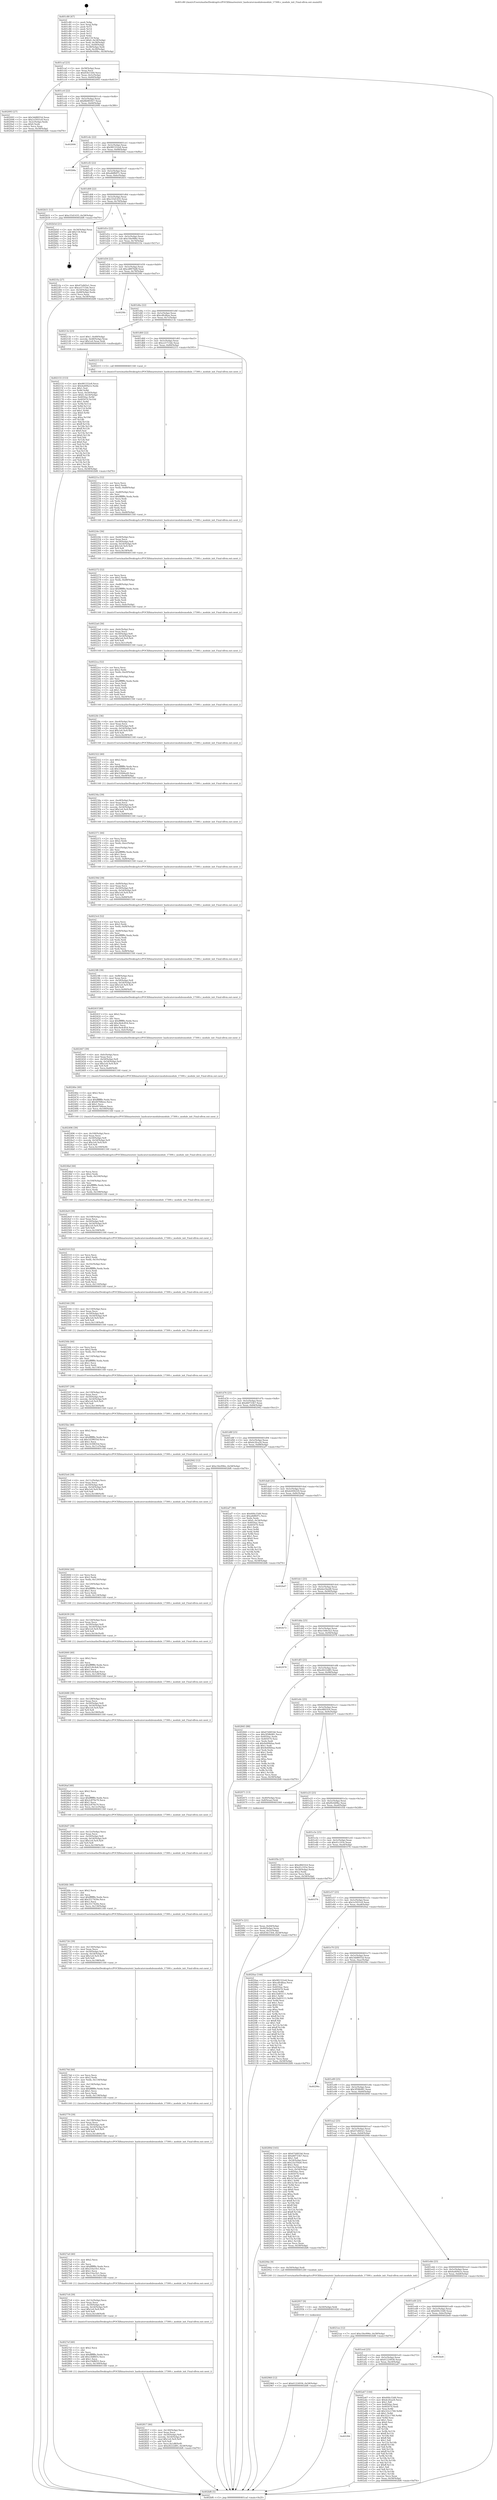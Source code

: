 digraph "0x401c80" {
  label = "0x401c80 (/mnt/c/Users/mathe/Desktop/tcc/POCII/binaries/extr_hashcatsrcmodulesmodule_17300.c_module_init_Final-ollvm.out::main(0))"
  labelloc = "t"
  node[shape=record]

  Entry [label="",width=0.3,height=0.3,shape=circle,fillcolor=black,style=filled]
  "0x401caf" [label="{
     0x401caf [23]\l
     | [instrs]\l
     &nbsp;&nbsp;0x401caf \<+3\>: mov -0x58(%rbp),%eax\l
     &nbsp;&nbsp;0x401cb2 \<+2\>: mov %eax,%ecx\l
     &nbsp;&nbsp;0x401cb4 \<+6\>: sub $0x83fe1564,%ecx\l
     &nbsp;&nbsp;0x401cba \<+3\>: mov %eax,-0x5c(%rbp)\l
     &nbsp;&nbsp;0x401cbd \<+3\>: mov %ecx,-0x60(%rbp)\l
     &nbsp;&nbsp;0x401cc0 \<+6\>: je 0000000000402093 \<main+0x413\>\l
  }"]
  "0x402093" [label="{
     0x402093 [27]\l
     | [instrs]\l
     &nbsp;&nbsp;0x402093 \<+5\>: mov $0x3dd8055d,%eax\l
     &nbsp;&nbsp;0x402098 \<+5\>: mov $0x1e5931e9,%ecx\l
     &nbsp;&nbsp;0x40209d \<+3\>: mov -0x2c(%rbp),%edx\l
     &nbsp;&nbsp;0x4020a0 \<+3\>: cmp $0x0,%edx\l
     &nbsp;&nbsp;0x4020a3 \<+3\>: cmove %ecx,%eax\l
     &nbsp;&nbsp;0x4020a6 \<+3\>: mov %eax,-0x58(%rbp)\l
     &nbsp;&nbsp;0x4020a9 \<+5\>: jmp 0000000000402bf6 \<main+0xf76\>\l
  }"]
  "0x401cc6" [label="{
     0x401cc6 [22]\l
     | [instrs]\l
     &nbsp;&nbsp;0x401cc6 \<+5\>: jmp 0000000000401ccb \<main+0x4b\>\l
     &nbsp;&nbsp;0x401ccb \<+3\>: mov -0x5c(%rbp),%eax\l
     &nbsp;&nbsp;0x401cce \<+5\>: sub $0x8b085927,%eax\l
     &nbsp;&nbsp;0x401cd3 \<+3\>: mov %eax,-0x64(%rbp)\l
     &nbsp;&nbsp;0x401cd6 \<+6\>: je 0000000000402006 \<main+0x386\>\l
  }"]
  Exit [label="",width=0.3,height=0.3,shape=circle,fillcolor=black,style=filled,peripheries=2]
  "0x402006" [label="{
     0x402006\l
  }", style=dashed]
  "0x401cdc" [label="{
     0x401cdc [22]\l
     | [instrs]\l
     &nbsp;&nbsp;0x401cdc \<+5\>: jmp 0000000000401ce1 \<main+0x61\>\l
     &nbsp;&nbsp;0x401ce1 \<+3\>: mov -0x5c(%rbp),%eax\l
     &nbsp;&nbsp;0x401ce4 \<+5\>: sub $0x981552e8,%eax\l
     &nbsp;&nbsp;0x401ce9 \<+3\>: mov %eax,-0x68(%rbp)\l
     &nbsp;&nbsp;0x401cec \<+6\>: je 0000000000402b8a \<main+0xf0a\>\l
  }"]
  "0x401f06" [label="{
     0x401f06\l
  }", style=dashed]
  "0x402b8a" [label="{
     0x402b8a\l
  }", style=dashed]
  "0x401cf2" [label="{
     0x401cf2 [22]\l
     | [instrs]\l
     &nbsp;&nbsp;0x401cf2 \<+5\>: jmp 0000000000401cf7 \<main+0x77\>\l
     &nbsp;&nbsp;0x401cf7 \<+3\>: mov -0x5c(%rbp),%eax\l
     &nbsp;&nbsp;0x401cfa \<+5\>: sub $0xa8dfb97c,%eax\l
     &nbsp;&nbsp;0x401cff \<+3\>: mov %eax,-0x6c(%rbp)\l
     &nbsp;&nbsp;0x401d02 \<+6\>: je 0000000000402b51 \<main+0xed1\>\l
  }"]
  "0x402a67" [label="{
     0x402a67 [144]\l
     | [instrs]\l
     &nbsp;&nbsp;0x402a67 \<+5\>: mov $0x600c33d0,%eax\l
     &nbsp;&nbsp;0x402a6c \<+5\>: mov $0xdc2fca24,%ecx\l
     &nbsp;&nbsp;0x402a71 \<+2\>: mov $0x1,%dl\l
     &nbsp;&nbsp;0x402a73 \<+7\>: mov 0x4050ac,%esi\l
     &nbsp;&nbsp;0x402a7a \<+7\>: mov 0x405070,%edi\l
     &nbsp;&nbsp;0x402a81 \<+3\>: mov %esi,%r8d\l
     &nbsp;&nbsp;0x402a84 \<+7\>: add $0x322c1760,%r8d\l
     &nbsp;&nbsp;0x402a8b \<+4\>: sub $0x1,%r8d\l
     &nbsp;&nbsp;0x402a8f \<+7\>: sub $0x322c1760,%r8d\l
     &nbsp;&nbsp;0x402a96 \<+4\>: imul %r8d,%esi\l
     &nbsp;&nbsp;0x402a9a \<+3\>: and $0x1,%esi\l
     &nbsp;&nbsp;0x402a9d \<+3\>: cmp $0x0,%esi\l
     &nbsp;&nbsp;0x402aa0 \<+4\>: sete %r9b\l
     &nbsp;&nbsp;0x402aa4 \<+3\>: cmp $0xa,%edi\l
     &nbsp;&nbsp;0x402aa7 \<+4\>: setl %r10b\l
     &nbsp;&nbsp;0x402aab \<+3\>: mov %r9b,%r11b\l
     &nbsp;&nbsp;0x402aae \<+4\>: xor $0xff,%r11b\l
     &nbsp;&nbsp;0x402ab2 \<+3\>: mov %r10b,%bl\l
     &nbsp;&nbsp;0x402ab5 \<+3\>: xor $0xff,%bl\l
     &nbsp;&nbsp;0x402ab8 \<+3\>: xor $0x1,%dl\l
     &nbsp;&nbsp;0x402abb \<+3\>: mov %r11b,%r14b\l
     &nbsp;&nbsp;0x402abe \<+4\>: and $0xff,%r14b\l
     &nbsp;&nbsp;0x402ac2 \<+3\>: and %dl,%r9b\l
     &nbsp;&nbsp;0x402ac5 \<+3\>: mov %bl,%r15b\l
     &nbsp;&nbsp;0x402ac8 \<+4\>: and $0xff,%r15b\l
     &nbsp;&nbsp;0x402acc \<+3\>: and %dl,%r10b\l
     &nbsp;&nbsp;0x402acf \<+3\>: or %r9b,%r14b\l
     &nbsp;&nbsp;0x402ad2 \<+3\>: or %r10b,%r15b\l
     &nbsp;&nbsp;0x402ad5 \<+3\>: xor %r15b,%r14b\l
     &nbsp;&nbsp;0x402ad8 \<+3\>: or %bl,%r11b\l
     &nbsp;&nbsp;0x402adb \<+4\>: xor $0xff,%r11b\l
     &nbsp;&nbsp;0x402adf \<+3\>: or $0x1,%dl\l
     &nbsp;&nbsp;0x402ae2 \<+3\>: and %dl,%r11b\l
     &nbsp;&nbsp;0x402ae5 \<+3\>: or %r11b,%r14b\l
     &nbsp;&nbsp;0x402ae8 \<+4\>: test $0x1,%r14b\l
     &nbsp;&nbsp;0x402aec \<+3\>: cmovne %ecx,%eax\l
     &nbsp;&nbsp;0x402aef \<+3\>: mov %eax,-0x58(%rbp)\l
     &nbsp;&nbsp;0x402af2 \<+5\>: jmp 0000000000402bf6 \<main+0xf76\>\l
  }"]
  "0x402b51" [label="{
     0x402b51 [12]\l
     | [instrs]\l
     &nbsp;&nbsp;0x402b51 \<+7\>: movl $0xc55d1435,-0x58(%rbp)\l
     &nbsp;&nbsp;0x402b58 \<+5\>: jmp 0000000000402bf6 \<main+0xf76\>\l
  }"]
  "0x401d08" [label="{
     0x401d08 [22]\l
     | [instrs]\l
     &nbsp;&nbsp;0x401d08 \<+5\>: jmp 0000000000401d0d \<main+0x8d\>\l
     &nbsp;&nbsp;0x401d0d \<+3\>: mov -0x5c(%rbp),%eax\l
     &nbsp;&nbsp;0x401d10 \<+5\>: sub $0xc55d1435,%eax\l
     &nbsp;&nbsp;0x401d15 \<+3\>: mov %eax,-0x70(%rbp)\l
     &nbsp;&nbsp;0x401d18 \<+6\>: je 0000000000402b5d \<main+0xedd\>\l
  }"]
  "0x401eed" [label="{
     0x401eed [25]\l
     | [instrs]\l
     &nbsp;&nbsp;0x401eed \<+5\>: jmp 0000000000401ef2 \<main+0x272\>\l
     &nbsp;&nbsp;0x401ef2 \<+3\>: mov -0x5c(%rbp),%eax\l
     &nbsp;&nbsp;0x401ef5 \<+5\>: sub $0x61224936,%eax\l
     &nbsp;&nbsp;0x401efa \<+6\>: mov %eax,-0xc0(%rbp)\l
     &nbsp;&nbsp;0x401f00 \<+6\>: je 0000000000402a67 \<main+0xde7\>\l
  }"]
  "0x402b5d" [label="{
     0x402b5d [21]\l
     | [instrs]\l
     &nbsp;&nbsp;0x402b5d \<+3\>: mov -0x34(%rbp),%eax\l
     &nbsp;&nbsp;0x402b60 \<+7\>: add $0x118,%rsp\l
     &nbsp;&nbsp;0x402b67 \<+1\>: pop %rbx\l
     &nbsp;&nbsp;0x402b68 \<+2\>: pop %r12\l
     &nbsp;&nbsp;0x402b6a \<+2\>: pop %r13\l
     &nbsp;&nbsp;0x402b6c \<+2\>: pop %r14\l
     &nbsp;&nbsp;0x402b6e \<+2\>: pop %r15\l
     &nbsp;&nbsp;0x402b70 \<+1\>: pop %rbp\l
     &nbsp;&nbsp;0x402b71 \<+1\>: ret\l
  }"]
  "0x401d1e" [label="{
     0x401d1e [22]\l
     | [instrs]\l
     &nbsp;&nbsp;0x401d1e \<+5\>: jmp 0000000000401d23 \<main+0xa3\>\l
     &nbsp;&nbsp;0x401d23 \<+3\>: mov -0x5c(%rbp),%eax\l
     &nbsp;&nbsp;0x401d26 \<+5\>: sub $0xc56e996e,%eax\l
     &nbsp;&nbsp;0x401d2b \<+3\>: mov %eax,-0x74(%rbp)\l
     &nbsp;&nbsp;0x401d2e \<+6\>: je 00000000004021fa \<main+0x57a\>\l
  }"]
  "0x402be8" [label="{
     0x402be8\l
  }", style=dashed]
  "0x4021fa" [label="{
     0x4021fa [27]\l
     | [instrs]\l
     &nbsp;&nbsp;0x4021fa \<+5\>: mov $0x47e845e1,%eax\l
     &nbsp;&nbsp;0x4021ff \<+5\>: mov $0xce5715de,%ecx\l
     &nbsp;&nbsp;0x402204 \<+3\>: mov -0x54(%rbp),%edx\l
     &nbsp;&nbsp;0x402207 \<+3\>: cmp -0x48(%rbp),%edx\l
     &nbsp;&nbsp;0x40220a \<+3\>: cmovl %ecx,%eax\l
     &nbsp;&nbsp;0x40220d \<+3\>: mov %eax,-0x58(%rbp)\l
     &nbsp;&nbsp;0x402210 \<+5\>: jmp 0000000000402bf6 \<main+0xf76\>\l
  }"]
  "0x401d34" [label="{
     0x401d34 [22]\l
     | [instrs]\l
     &nbsp;&nbsp;0x401d34 \<+5\>: jmp 0000000000401d39 \<main+0xb9\>\l
     &nbsp;&nbsp;0x401d39 \<+3\>: mov -0x5c(%rbp),%eax\l
     &nbsp;&nbsp;0x401d3c \<+5\>: sub $0xcd8976d8,%eax\l
     &nbsp;&nbsp;0x401d41 \<+3\>: mov %eax,-0x78(%rbp)\l
     &nbsp;&nbsp;0x401d44 \<+6\>: je 00000000004029fe \<main+0xd7e\>\l
  }"]
  "0x402960" [label="{
     0x402960 [12]\l
     | [instrs]\l
     &nbsp;&nbsp;0x402960 \<+7\>: movl $0x61224936,-0x58(%rbp)\l
     &nbsp;&nbsp;0x402967 \<+5\>: jmp 0000000000402bf6 \<main+0xf76\>\l
  }"]
  "0x4029fe" [label="{
     0x4029fe\l
  }", style=dashed]
  "0x401d4a" [label="{
     0x401d4a [22]\l
     | [instrs]\l
     &nbsp;&nbsp;0x401d4a \<+5\>: jmp 0000000000401d4f \<main+0xcf\>\l
     &nbsp;&nbsp;0x401d4f \<+3\>: mov -0x5c(%rbp),%eax\l
     &nbsp;&nbsp;0x401d52 \<+5\>: sub $0xcdfcdbaa,%eax\l
     &nbsp;&nbsp;0x401d57 \<+3\>: mov %eax,-0x7c(%rbp)\l
     &nbsp;&nbsp;0x401d5a \<+6\>: je 000000000040213e \<main+0x4be\>\l
  }"]
  "0x402957" [label="{
     0x402957 [9]\l
     | [instrs]\l
     &nbsp;&nbsp;0x402957 \<+4\>: mov -0x50(%rbp),%rdi\l
     &nbsp;&nbsp;0x40295b \<+5\>: call 0000000000401030 \<free@plt\>\l
     | [calls]\l
     &nbsp;&nbsp;0x401030 \{1\} (unknown)\l
  }"]
  "0x40213e" [label="{
     0x40213e [23]\l
     | [instrs]\l
     &nbsp;&nbsp;0x40213e \<+7\>: movl $0x1,-0x48(%rbp)\l
     &nbsp;&nbsp;0x402145 \<+4\>: movslq -0x48(%rbp),%rax\l
     &nbsp;&nbsp;0x402149 \<+7\>: imul $0x1e0,%rax,%rdi\l
     &nbsp;&nbsp;0x402150 \<+5\>: call 0000000000401050 \<malloc@plt\>\l
     | [calls]\l
     &nbsp;&nbsp;0x401050 \{1\} (unknown)\l
  }"]
  "0x401d60" [label="{
     0x401d60 [22]\l
     | [instrs]\l
     &nbsp;&nbsp;0x401d60 \<+5\>: jmp 0000000000401d65 \<main+0xe5\>\l
     &nbsp;&nbsp;0x401d65 \<+3\>: mov -0x5c(%rbp),%eax\l
     &nbsp;&nbsp;0x401d68 \<+5\>: sub $0xce5715de,%eax\l
     &nbsp;&nbsp;0x401d6d \<+3\>: mov %eax,-0x80(%rbp)\l
     &nbsp;&nbsp;0x401d70 \<+6\>: je 0000000000402215 \<main+0x595\>\l
  }"]
  "0x402817" [label="{
     0x402817 [46]\l
     | [instrs]\l
     &nbsp;&nbsp;0x402817 \<+6\>: mov -0x140(%rbp),%ecx\l
     &nbsp;&nbsp;0x40281d \<+3\>: imul %eax,%ecx\l
     &nbsp;&nbsp;0x402820 \<+4\>: mov -0x50(%rbp),%r8\l
     &nbsp;&nbsp;0x402824 \<+4\>: movslq -0x54(%rbp),%r9\l
     &nbsp;&nbsp;0x402828 \<+7\>: imul $0x1e0,%r9,%r9\l
     &nbsp;&nbsp;0x40282f \<+3\>: add %r9,%r8\l
     &nbsp;&nbsp;0x402832 \<+7\>: mov %ecx,0x1d8(%r8)\l
     &nbsp;&nbsp;0x402839 \<+7\>: movl $0xe8222d85,-0x58(%rbp)\l
     &nbsp;&nbsp;0x402840 \<+5\>: jmp 0000000000402bf6 \<main+0xf76\>\l
  }"]
  "0x402215" [label="{
     0x402215 [5]\l
     | [instrs]\l
     &nbsp;&nbsp;0x402215 \<+5\>: call 0000000000401160 \<next_i\>\l
     | [calls]\l
     &nbsp;&nbsp;0x401160 \{1\} (/mnt/c/Users/mathe/Desktop/tcc/POCII/binaries/extr_hashcatsrcmodulesmodule_17300.c_module_init_Final-ollvm.out::next_i)\l
  }"]
  "0x401d76" [label="{
     0x401d76 [25]\l
     | [instrs]\l
     &nbsp;&nbsp;0x401d76 \<+5\>: jmp 0000000000401d7b \<main+0xfb\>\l
     &nbsp;&nbsp;0x401d7b \<+3\>: mov -0x5c(%rbp),%eax\l
     &nbsp;&nbsp;0x401d7e \<+5\>: sub $0xd6f733b7,%eax\l
     &nbsp;&nbsp;0x401d83 \<+6\>: mov %eax,-0x84(%rbp)\l
     &nbsp;&nbsp;0x401d89 \<+6\>: je 0000000000402942 \<main+0xcc2\>\l
  }"]
  "0x4027ef" [label="{
     0x4027ef [40]\l
     | [instrs]\l
     &nbsp;&nbsp;0x4027ef \<+5\>: mov $0x2,%ecx\l
     &nbsp;&nbsp;0x4027f4 \<+1\>: cltd\l
     &nbsp;&nbsp;0x4027f5 \<+2\>: idiv %ecx\l
     &nbsp;&nbsp;0x4027f7 \<+6\>: imul $0xfffffffe,%edx,%ecx\l
     &nbsp;&nbsp;0x4027fd \<+6\>: add $0x23bffd55,%ecx\l
     &nbsp;&nbsp;0x402803 \<+3\>: add $0x1,%ecx\l
     &nbsp;&nbsp;0x402806 \<+6\>: sub $0x23bffd55,%ecx\l
     &nbsp;&nbsp;0x40280c \<+6\>: mov %ecx,-0x140(%rbp)\l
     &nbsp;&nbsp;0x402812 \<+5\>: call 0000000000401160 \<next_i\>\l
     | [calls]\l
     &nbsp;&nbsp;0x401160 \{1\} (/mnt/c/Users/mathe/Desktop/tcc/POCII/binaries/extr_hashcatsrcmodulesmodule_17300.c_module_init_Final-ollvm.out::next_i)\l
  }"]
  "0x402942" [label="{
     0x402942 [12]\l
     | [instrs]\l
     &nbsp;&nbsp;0x402942 \<+7\>: movl $0xc56e996e,-0x58(%rbp)\l
     &nbsp;&nbsp;0x402949 \<+5\>: jmp 0000000000402bf6 \<main+0xf76\>\l
  }"]
  "0x401d8f" [label="{
     0x401d8f [25]\l
     | [instrs]\l
     &nbsp;&nbsp;0x401d8f \<+5\>: jmp 0000000000401d94 \<main+0x114\>\l
     &nbsp;&nbsp;0x401d94 \<+3\>: mov -0x5c(%rbp),%eax\l
     &nbsp;&nbsp;0x401d97 \<+5\>: sub $0xdc2fca24,%eax\l
     &nbsp;&nbsp;0x401d9c \<+6\>: mov %eax,-0x88(%rbp)\l
     &nbsp;&nbsp;0x401da2 \<+6\>: je 0000000000402af7 \<main+0xe77\>\l
  }"]
  "0x4027c8" [label="{
     0x4027c8 [39]\l
     | [instrs]\l
     &nbsp;&nbsp;0x4027c8 \<+6\>: mov -0x13c(%rbp),%ecx\l
     &nbsp;&nbsp;0x4027ce \<+3\>: imul %eax,%ecx\l
     &nbsp;&nbsp;0x4027d1 \<+4\>: mov -0x50(%rbp),%r8\l
     &nbsp;&nbsp;0x4027d5 \<+4\>: movslq -0x54(%rbp),%r9\l
     &nbsp;&nbsp;0x4027d9 \<+7\>: imul $0x1e0,%r9,%r9\l
     &nbsp;&nbsp;0x4027e0 \<+3\>: add %r9,%r8\l
     &nbsp;&nbsp;0x4027e3 \<+7\>: mov %ecx,0x1d4(%r8)\l
     &nbsp;&nbsp;0x4027ea \<+5\>: call 0000000000401160 \<next_i\>\l
     | [calls]\l
     &nbsp;&nbsp;0x401160 \{1\} (/mnt/c/Users/mathe/Desktop/tcc/POCII/binaries/extr_hashcatsrcmodulesmodule_17300.c_module_init_Final-ollvm.out::next_i)\l
  }"]
  "0x402af7" [label="{
     0x402af7 [90]\l
     | [instrs]\l
     &nbsp;&nbsp;0x402af7 \<+5\>: mov $0x600c33d0,%eax\l
     &nbsp;&nbsp;0x402afc \<+5\>: mov $0xa8dfb97c,%ecx\l
     &nbsp;&nbsp;0x402b01 \<+2\>: xor %edx,%edx\l
     &nbsp;&nbsp;0x402b03 \<+7\>: movl $0x0,-0x34(%rbp)\l
     &nbsp;&nbsp;0x402b0a \<+7\>: mov 0x4050ac,%esi\l
     &nbsp;&nbsp;0x402b11 \<+7\>: mov 0x405070,%edi\l
     &nbsp;&nbsp;0x402b18 \<+3\>: sub $0x1,%edx\l
     &nbsp;&nbsp;0x402b1b \<+3\>: mov %esi,%r8d\l
     &nbsp;&nbsp;0x402b1e \<+3\>: add %edx,%r8d\l
     &nbsp;&nbsp;0x402b21 \<+4\>: imul %r8d,%esi\l
     &nbsp;&nbsp;0x402b25 \<+3\>: and $0x1,%esi\l
     &nbsp;&nbsp;0x402b28 \<+3\>: cmp $0x0,%esi\l
     &nbsp;&nbsp;0x402b2b \<+4\>: sete %r9b\l
     &nbsp;&nbsp;0x402b2f \<+3\>: cmp $0xa,%edi\l
     &nbsp;&nbsp;0x402b32 \<+4\>: setl %r10b\l
     &nbsp;&nbsp;0x402b36 \<+3\>: mov %r9b,%r11b\l
     &nbsp;&nbsp;0x402b39 \<+3\>: and %r10b,%r11b\l
     &nbsp;&nbsp;0x402b3c \<+3\>: xor %r10b,%r9b\l
     &nbsp;&nbsp;0x402b3f \<+3\>: or %r9b,%r11b\l
     &nbsp;&nbsp;0x402b42 \<+4\>: test $0x1,%r11b\l
     &nbsp;&nbsp;0x402b46 \<+3\>: cmovne %ecx,%eax\l
     &nbsp;&nbsp;0x402b49 \<+3\>: mov %eax,-0x58(%rbp)\l
     &nbsp;&nbsp;0x402b4c \<+5\>: jmp 0000000000402bf6 \<main+0xf76\>\l
  }"]
  "0x401da8" [label="{
     0x401da8 [25]\l
     | [instrs]\l
     &nbsp;&nbsp;0x401da8 \<+5\>: jmp 0000000000401dad \<main+0x12d\>\l
     &nbsp;&nbsp;0x401dad \<+3\>: mov -0x5c(%rbp),%eax\l
     &nbsp;&nbsp;0x401db0 \<+5\>: sub $0xdc694220,%eax\l
     &nbsp;&nbsp;0x401db5 \<+6\>: mov %eax,-0x8c(%rbp)\l
     &nbsp;&nbsp;0x401dbb \<+6\>: je 0000000000402bd7 \<main+0xf57\>\l
  }"]
  "0x4027a0" [label="{
     0x4027a0 [40]\l
     | [instrs]\l
     &nbsp;&nbsp;0x4027a0 \<+5\>: mov $0x2,%ecx\l
     &nbsp;&nbsp;0x4027a5 \<+1\>: cltd\l
     &nbsp;&nbsp;0x4027a6 \<+2\>: idiv %ecx\l
     &nbsp;&nbsp;0x4027a8 \<+6\>: imul $0xfffffffe,%edx,%ecx\l
     &nbsp;&nbsp;0x4027ae \<+6\>: sub $0x216a1fe1,%ecx\l
     &nbsp;&nbsp;0x4027b4 \<+3\>: add $0x1,%ecx\l
     &nbsp;&nbsp;0x4027b7 \<+6\>: add $0x216a1fe1,%ecx\l
     &nbsp;&nbsp;0x4027bd \<+6\>: mov %ecx,-0x13c(%rbp)\l
     &nbsp;&nbsp;0x4027c3 \<+5\>: call 0000000000401160 \<next_i\>\l
     | [calls]\l
     &nbsp;&nbsp;0x401160 \{1\} (/mnt/c/Users/mathe/Desktop/tcc/POCII/binaries/extr_hashcatsrcmodulesmodule_17300.c_module_init_Final-ollvm.out::next_i)\l
  }"]
  "0x402bd7" [label="{
     0x402bd7\l
  }", style=dashed]
  "0x401dc1" [label="{
     0x401dc1 [25]\l
     | [instrs]\l
     &nbsp;&nbsp;0x401dc1 \<+5\>: jmp 0000000000401dc6 \<main+0x146\>\l
     &nbsp;&nbsp;0x401dc6 \<+3\>: mov -0x5c(%rbp),%eax\l
     &nbsp;&nbsp;0x401dc9 \<+5\>: sub $0xdee5bed8,%eax\l
     &nbsp;&nbsp;0x401dce \<+6\>: mov %eax,-0x90(%rbp)\l
     &nbsp;&nbsp;0x401dd4 \<+6\>: je 0000000000402b72 \<main+0xef2\>\l
  }"]
  "0x402779" [label="{
     0x402779 [39]\l
     | [instrs]\l
     &nbsp;&nbsp;0x402779 \<+6\>: mov -0x138(%rbp),%ecx\l
     &nbsp;&nbsp;0x40277f \<+3\>: imul %eax,%ecx\l
     &nbsp;&nbsp;0x402782 \<+4\>: mov -0x50(%rbp),%r8\l
     &nbsp;&nbsp;0x402786 \<+4\>: movslq -0x54(%rbp),%r9\l
     &nbsp;&nbsp;0x40278a \<+7\>: imul $0x1e0,%r9,%r9\l
     &nbsp;&nbsp;0x402791 \<+3\>: add %r9,%r8\l
     &nbsp;&nbsp;0x402794 \<+7\>: mov %ecx,0x1d0(%r8)\l
     &nbsp;&nbsp;0x40279b \<+5\>: call 0000000000401160 \<next_i\>\l
     | [calls]\l
     &nbsp;&nbsp;0x401160 \{1\} (/mnt/c/Users/mathe/Desktop/tcc/POCII/binaries/extr_hashcatsrcmodulesmodule_17300.c_module_init_Final-ollvm.out::next_i)\l
  }"]
  "0x402b72" [label="{
     0x402b72\l
  }", style=dashed]
  "0x401dda" [label="{
     0x401dda [25]\l
     | [instrs]\l
     &nbsp;&nbsp;0x401dda \<+5\>: jmp 0000000000401ddf \<main+0x15f\>\l
     &nbsp;&nbsp;0x401ddf \<+3\>: mov -0x5c(%rbp),%eax\l
     &nbsp;&nbsp;0x401de2 \<+5\>: sub $0xe168e3a3,%eax\l
     &nbsp;&nbsp;0x401de7 \<+6\>: mov %eax,-0x94(%rbp)\l
     &nbsp;&nbsp;0x401ded \<+6\>: je 0000000000402978 \<main+0xcf8\>\l
  }"]
  "0x40274d" [label="{
     0x40274d [44]\l
     | [instrs]\l
     &nbsp;&nbsp;0x40274d \<+2\>: xor %ecx,%ecx\l
     &nbsp;&nbsp;0x40274f \<+5\>: mov $0x2,%edx\l
     &nbsp;&nbsp;0x402754 \<+6\>: mov %edx,-0x134(%rbp)\l
     &nbsp;&nbsp;0x40275a \<+1\>: cltd\l
     &nbsp;&nbsp;0x40275b \<+6\>: mov -0x134(%rbp),%esi\l
     &nbsp;&nbsp;0x402761 \<+2\>: idiv %esi\l
     &nbsp;&nbsp;0x402763 \<+6\>: imul $0xfffffffe,%edx,%edx\l
     &nbsp;&nbsp;0x402769 \<+3\>: sub $0x1,%ecx\l
     &nbsp;&nbsp;0x40276c \<+2\>: sub %ecx,%edx\l
     &nbsp;&nbsp;0x40276e \<+6\>: mov %edx,-0x138(%rbp)\l
     &nbsp;&nbsp;0x402774 \<+5\>: call 0000000000401160 \<next_i\>\l
     | [calls]\l
     &nbsp;&nbsp;0x401160 \{1\} (/mnt/c/Users/mathe/Desktop/tcc/POCII/binaries/extr_hashcatsrcmodulesmodule_17300.c_module_init_Final-ollvm.out::next_i)\l
  }"]
  "0x402978" [label="{
     0x402978\l
  }", style=dashed]
  "0x401df3" [label="{
     0x401df3 [25]\l
     | [instrs]\l
     &nbsp;&nbsp;0x401df3 \<+5\>: jmp 0000000000401df8 \<main+0x178\>\l
     &nbsp;&nbsp;0x401df8 \<+3\>: mov -0x5c(%rbp),%eax\l
     &nbsp;&nbsp;0x401dfb \<+5\>: sub $0xe8222d85,%eax\l
     &nbsp;&nbsp;0x401e00 \<+6\>: mov %eax,-0x98(%rbp)\l
     &nbsp;&nbsp;0x401e06 \<+6\>: je 0000000000402845 \<main+0xbc5\>\l
  }"]
  "0x402726" [label="{
     0x402726 [39]\l
     | [instrs]\l
     &nbsp;&nbsp;0x402726 \<+6\>: mov -0x130(%rbp),%ecx\l
     &nbsp;&nbsp;0x40272c \<+3\>: imul %eax,%ecx\l
     &nbsp;&nbsp;0x40272f \<+4\>: mov -0x50(%rbp),%r8\l
     &nbsp;&nbsp;0x402733 \<+4\>: movslq -0x54(%rbp),%r9\l
     &nbsp;&nbsp;0x402737 \<+7\>: imul $0x1e0,%r9,%r9\l
     &nbsp;&nbsp;0x40273e \<+3\>: add %r9,%r8\l
     &nbsp;&nbsp;0x402741 \<+7\>: mov %ecx,0x198(%r8)\l
     &nbsp;&nbsp;0x402748 \<+5\>: call 0000000000401160 \<next_i\>\l
     | [calls]\l
     &nbsp;&nbsp;0x401160 \{1\} (/mnt/c/Users/mathe/Desktop/tcc/POCII/binaries/extr_hashcatsrcmodulesmodule_17300.c_module_init_Final-ollvm.out::next_i)\l
  }"]
  "0x402845" [label="{
     0x402845 [88]\l
     | [instrs]\l
     &nbsp;&nbsp;0x402845 \<+5\>: mov $0x67d481b6,%eax\l
     &nbsp;&nbsp;0x40284a \<+5\>: mov $0x3f58b981,%ecx\l
     &nbsp;&nbsp;0x40284f \<+7\>: mov 0x4050ac,%edx\l
     &nbsp;&nbsp;0x402856 \<+7\>: mov 0x405070,%esi\l
     &nbsp;&nbsp;0x40285d \<+2\>: mov %edx,%edi\l
     &nbsp;&nbsp;0x40285f \<+6\>: sub $0x9e60b0aa,%edi\l
     &nbsp;&nbsp;0x402865 \<+3\>: sub $0x1,%edi\l
     &nbsp;&nbsp;0x402868 \<+6\>: add $0x9e60b0aa,%edi\l
     &nbsp;&nbsp;0x40286e \<+3\>: imul %edi,%edx\l
     &nbsp;&nbsp;0x402871 \<+3\>: and $0x1,%edx\l
     &nbsp;&nbsp;0x402874 \<+3\>: cmp $0x0,%edx\l
     &nbsp;&nbsp;0x402877 \<+4\>: sete %r8b\l
     &nbsp;&nbsp;0x40287b \<+3\>: cmp $0xa,%esi\l
     &nbsp;&nbsp;0x40287e \<+4\>: setl %r9b\l
     &nbsp;&nbsp;0x402882 \<+3\>: mov %r8b,%r10b\l
     &nbsp;&nbsp;0x402885 \<+3\>: and %r9b,%r10b\l
     &nbsp;&nbsp;0x402888 \<+3\>: xor %r9b,%r8b\l
     &nbsp;&nbsp;0x40288b \<+3\>: or %r8b,%r10b\l
     &nbsp;&nbsp;0x40288e \<+4\>: test $0x1,%r10b\l
     &nbsp;&nbsp;0x402892 \<+3\>: cmovne %ecx,%eax\l
     &nbsp;&nbsp;0x402895 \<+3\>: mov %eax,-0x58(%rbp)\l
     &nbsp;&nbsp;0x402898 \<+5\>: jmp 0000000000402bf6 \<main+0xf76\>\l
  }"]
  "0x401e0c" [label="{
     0x401e0c [25]\l
     | [instrs]\l
     &nbsp;&nbsp;0x401e0c \<+5\>: jmp 0000000000401e11 \<main+0x191\>\l
     &nbsp;&nbsp;0x401e11 \<+3\>: mov -0x5c(%rbp),%eax\l
     &nbsp;&nbsp;0x401e14 \<+5\>: sub $0xe8fd1fc4,%eax\l
     &nbsp;&nbsp;0x401e19 \<+6\>: mov %eax,-0x9c(%rbp)\l
     &nbsp;&nbsp;0x401e1f \<+6\>: je 0000000000402071 \<main+0x3f1\>\l
  }"]
  "0x4026fe" [label="{
     0x4026fe [40]\l
     | [instrs]\l
     &nbsp;&nbsp;0x4026fe \<+5\>: mov $0x2,%ecx\l
     &nbsp;&nbsp;0x402703 \<+1\>: cltd\l
     &nbsp;&nbsp;0x402704 \<+2\>: idiv %ecx\l
     &nbsp;&nbsp;0x402706 \<+6\>: imul $0xfffffffe,%edx,%ecx\l
     &nbsp;&nbsp;0x40270c \<+6\>: add $0x3517420e,%ecx\l
     &nbsp;&nbsp;0x402712 \<+3\>: add $0x1,%ecx\l
     &nbsp;&nbsp;0x402715 \<+6\>: sub $0x3517420e,%ecx\l
     &nbsp;&nbsp;0x40271b \<+6\>: mov %ecx,-0x130(%rbp)\l
     &nbsp;&nbsp;0x402721 \<+5\>: call 0000000000401160 \<next_i\>\l
     | [calls]\l
     &nbsp;&nbsp;0x401160 \{1\} (/mnt/c/Users/mathe/Desktop/tcc/POCII/binaries/extr_hashcatsrcmodulesmodule_17300.c_module_init_Final-ollvm.out::next_i)\l
  }"]
  "0x402071" [label="{
     0x402071 [13]\l
     | [instrs]\l
     &nbsp;&nbsp;0x402071 \<+4\>: mov -0x40(%rbp),%rax\l
     &nbsp;&nbsp;0x402075 \<+4\>: mov 0x8(%rax),%rdi\l
     &nbsp;&nbsp;0x402079 \<+5\>: call 0000000000401060 \<atoi@plt\>\l
     | [calls]\l
     &nbsp;&nbsp;0x401060 \{1\} (unknown)\l
  }"]
  "0x401e25" [label="{
     0x401e25 [25]\l
     | [instrs]\l
     &nbsp;&nbsp;0x401e25 \<+5\>: jmp 0000000000401e2a \<main+0x1aa\>\l
     &nbsp;&nbsp;0x401e2a \<+3\>: mov -0x5c(%rbp),%eax\l
     &nbsp;&nbsp;0x401e2d \<+5\>: sub $0xf0c0d9bc,%eax\l
     &nbsp;&nbsp;0x401e32 \<+6\>: mov %eax,-0xa0(%rbp)\l
     &nbsp;&nbsp;0x401e38 \<+6\>: je 0000000000401f5b \<main+0x2db\>\l
  }"]
  "0x4026d7" [label="{
     0x4026d7 [39]\l
     | [instrs]\l
     &nbsp;&nbsp;0x4026d7 \<+6\>: mov -0x12c(%rbp),%ecx\l
     &nbsp;&nbsp;0x4026dd \<+3\>: imul %eax,%ecx\l
     &nbsp;&nbsp;0x4026e0 \<+4\>: mov -0x50(%rbp),%r8\l
     &nbsp;&nbsp;0x4026e4 \<+4\>: movslq -0x54(%rbp),%r9\l
     &nbsp;&nbsp;0x4026e8 \<+7\>: imul $0x1e0,%r9,%r9\l
     &nbsp;&nbsp;0x4026ef \<+3\>: add %r9,%r8\l
     &nbsp;&nbsp;0x4026f2 \<+7\>: mov %ecx,0x194(%r8)\l
     &nbsp;&nbsp;0x4026f9 \<+5\>: call 0000000000401160 \<next_i\>\l
     | [calls]\l
     &nbsp;&nbsp;0x401160 \{1\} (/mnt/c/Users/mathe/Desktop/tcc/POCII/binaries/extr_hashcatsrcmodulesmodule_17300.c_module_init_Final-ollvm.out::next_i)\l
  }"]
  "0x401f5b" [label="{
     0x401f5b [27]\l
     | [instrs]\l
     &nbsp;&nbsp;0x401f5b \<+5\>: mov $0xe8fd1fc4,%eax\l
     &nbsp;&nbsp;0x401f60 \<+5\>: mov $0x41c103e,%ecx\l
     &nbsp;&nbsp;0x401f65 \<+3\>: mov -0x30(%rbp),%edx\l
     &nbsp;&nbsp;0x401f68 \<+3\>: cmp $0x2,%edx\l
     &nbsp;&nbsp;0x401f6b \<+3\>: cmovne %ecx,%eax\l
     &nbsp;&nbsp;0x401f6e \<+3\>: mov %eax,-0x58(%rbp)\l
     &nbsp;&nbsp;0x401f71 \<+5\>: jmp 0000000000402bf6 \<main+0xf76\>\l
  }"]
  "0x401e3e" [label="{
     0x401e3e [25]\l
     | [instrs]\l
     &nbsp;&nbsp;0x401e3e \<+5\>: jmp 0000000000401e43 \<main+0x1c3\>\l
     &nbsp;&nbsp;0x401e43 \<+3\>: mov -0x5c(%rbp),%eax\l
     &nbsp;&nbsp;0x401e46 \<+5\>: sub $0x41c103e,%eax\l
     &nbsp;&nbsp;0x401e4b \<+6\>: mov %eax,-0xa4(%rbp)\l
     &nbsp;&nbsp;0x401e51 \<+6\>: je 0000000000401f76 \<main+0x2f6\>\l
  }"]
  "0x402bf6" [label="{
     0x402bf6 [5]\l
     | [instrs]\l
     &nbsp;&nbsp;0x402bf6 \<+5\>: jmp 0000000000401caf \<main+0x2f\>\l
  }"]
  "0x401c80" [label="{
     0x401c80 [47]\l
     | [instrs]\l
     &nbsp;&nbsp;0x401c80 \<+1\>: push %rbp\l
     &nbsp;&nbsp;0x401c81 \<+3\>: mov %rsp,%rbp\l
     &nbsp;&nbsp;0x401c84 \<+2\>: push %r15\l
     &nbsp;&nbsp;0x401c86 \<+2\>: push %r14\l
     &nbsp;&nbsp;0x401c88 \<+2\>: push %r13\l
     &nbsp;&nbsp;0x401c8a \<+2\>: push %r12\l
     &nbsp;&nbsp;0x401c8c \<+1\>: push %rbx\l
     &nbsp;&nbsp;0x401c8d \<+7\>: sub $0x118,%rsp\l
     &nbsp;&nbsp;0x401c94 \<+7\>: movl $0x0,-0x34(%rbp)\l
     &nbsp;&nbsp;0x401c9b \<+3\>: mov %edi,-0x38(%rbp)\l
     &nbsp;&nbsp;0x401c9e \<+4\>: mov %rsi,-0x40(%rbp)\l
     &nbsp;&nbsp;0x401ca2 \<+3\>: mov -0x38(%rbp),%edi\l
     &nbsp;&nbsp;0x401ca5 \<+3\>: mov %edi,-0x30(%rbp)\l
     &nbsp;&nbsp;0x401ca8 \<+7\>: movl $0xf0c0d9bc,-0x58(%rbp)\l
  }"]
  "0x40207e" [label="{
     0x40207e [21]\l
     | [instrs]\l
     &nbsp;&nbsp;0x40207e \<+3\>: mov %eax,-0x44(%rbp)\l
     &nbsp;&nbsp;0x402081 \<+3\>: mov -0x44(%rbp),%eax\l
     &nbsp;&nbsp;0x402084 \<+3\>: mov %eax,-0x2c(%rbp)\l
     &nbsp;&nbsp;0x402087 \<+7\>: movl $0x83fe1564,-0x58(%rbp)\l
     &nbsp;&nbsp;0x40208e \<+5\>: jmp 0000000000402bf6 \<main+0xf76\>\l
  }"]
  "0x4026af" [label="{
     0x4026af [40]\l
     | [instrs]\l
     &nbsp;&nbsp;0x4026af \<+5\>: mov $0x2,%ecx\l
     &nbsp;&nbsp;0x4026b4 \<+1\>: cltd\l
     &nbsp;&nbsp;0x4026b5 \<+2\>: idiv %ecx\l
     &nbsp;&nbsp;0x4026b7 \<+6\>: imul $0xfffffffe,%edx,%ecx\l
     &nbsp;&nbsp;0x4026bd \<+6\>: add $0x2c870e70,%ecx\l
     &nbsp;&nbsp;0x4026c3 \<+3\>: add $0x1,%ecx\l
     &nbsp;&nbsp;0x4026c6 \<+6\>: sub $0x2c870e70,%ecx\l
     &nbsp;&nbsp;0x4026cc \<+6\>: mov %ecx,-0x12c(%rbp)\l
     &nbsp;&nbsp;0x4026d2 \<+5\>: call 0000000000401160 \<next_i\>\l
     | [calls]\l
     &nbsp;&nbsp;0x401160 \{1\} (/mnt/c/Users/mathe/Desktop/tcc/POCII/binaries/extr_hashcatsrcmodulesmodule_17300.c_module_init_Final-ollvm.out::next_i)\l
  }"]
  "0x401f76" [label="{
     0x401f76\l
  }", style=dashed]
  "0x401e57" [label="{
     0x401e57 [25]\l
     | [instrs]\l
     &nbsp;&nbsp;0x401e57 \<+5\>: jmp 0000000000401e5c \<main+0x1dc\>\l
     &nbsp;&nbsp;0x401e5c \<+3\>: mov -0x5c(%rbp),%eax\l
     &nbsp;&nbsp;0x401e5f \<+5\>: sub $0x1e5931e9,%eax\l
     &nbsp;&nbsp;0x401e64 \<+6\>: mov %eax,-0xa8(%rbp)\l
     &nbsp;&nbsp;0x401e6a \<+6\>: je 00000000004020ae \<main+0x42e\>\l
  }"]
  "0x402688" [label="{
     0x402688 [39]\l
     | [instrs]\l
     &nbsp;&nbsp;0x402688 \<+6\>: mov -0x128(%rbp),%ecx\l
     &nbsp;&nbsp;0x40268e \<+3\>: imul %eax,%ecx\l
     &nbsp;&nbsp;0x402691 \<+4\>: mov -0x50(%rbp),%r8\l
     &nbsp;&nbsp;0x402695 \<+4\>: movslq -0x54(%rbp),%r9\l
     &nbsp;&nbsp;0x402699 \<+7\>: imul $0x1e0,%r9,%r9\l
     &nbsp;&nbsp;0x4026a0 \<+3\>: add %r9,%r8\l
     &nbsp;&nbsp;0x4026a3 \<+7\>: mov %ecx,0x190(%r8)\l
     &nbsp;&nbsp;0x4026aa \<+5\>: call 0000000000401160 \<next_i\>\l
     | [calls]\l
     &nbsp;&nbsp;0x401160 \{1\} (/mnt/c/Users/mathe/Desktop/tcc/POCII/binaries/extr_hashcatsrcmodulesmodule_17300.c_module_init_Final-ollvm.out::next_i)\l
  }"]
  "0x4020ae" [label="{
     0x4020ae [144]\l
     | [instrs]\l
     &nbsp;&nbsp;0x4020ae \<+5\>: mov $0x981552e8,%eax\l
     &nbsp;&nbsp;0x4020b3 \<+5\>: mov $0xcdfcdbaa,%ecx\l
     &nbsp;&nbsp;0x4020b8 \<+2\>: mov $0x1,%dl\l
     &nbsp;&nbsp;0x4020ba \<+7\>: mov 0x4050ac,%esi\l
     &nbsp;&nbsp;0x4020c1 \<+7\>: mov 0x405070,%edi\l
     &nbsp;&nbsp;0x4020c8 \<+3\>: mov %esi,%r8d\l
     &nbsp;&nbsp;0x4020cb \<+7\>: sub $0x1bd03111,%r8d\l
     &nbsp;&nbsp;0x4020d2 \<+4\>: sub $0x1,%r8d\l
     &nbsp;&nbsp;0x4020d6 \<+7\>: add $0x1bd03111,%r8d\l
     &nbsp;&nbsp;0x4020dd \<+4\>: imul %r8d,%esi\l
     &nbsp;&nbsp;0x4020e1 \<+3\>: and $0x1,%esi\l
     &nbsp;&nbsp;0x4020e4 \<+3\>: cmp $0x0,%esi\l
     &nbsp;&nbsp;0x4020e7 \<+4\>: sete %r9b\l
     &nbsp;&nbsp;0x4020eb \<+3\>: cmp $0xa,%edi\l
     &nbsp;&nbsp;0x4020ee \<+4\>: setl %r10b\l
     &nbsp;&nbsp;0x4020f2 \<+3\>: mov %r9b,%r11b\l
     &nbsp;&nbsp;0x4020f5 \<+4\>: xor $0xff,%r11b\l
     &nbsp;&nbsp;0x4020f9 \<+3\>: mov %r10b,%bl\l
     &nbsp;&nbsp;0x4020fc \<+3\>: xor $0xff,%bl\l
     &nbsp;&nbsp;0x4020ff \<+3\>: xor $0x1,%dl\l
     &nbsp;&nbsp;0x402102 \<+3\>: mov %r11b,%r14b\l
     &nbsp;&nbsp;0x402105 \<+4\>: and $0xff,%r14b\l
     &nbsp;&nbsp;0x402109 \<+3\>: and %dl,%r9b\l
     &nbsp;&nbsp;0x40210c \<+3\>: mov %bl,%r15b\l
     &nbsp;&nbsp;0x40210f \<+4\>: and $0xff,%r15b\l
     &nbsp;&nbsp;0x402113 \<+3\>: and %dl,%r10b\l
     &nbsp;&nbsp;0x402116 \<+3\>: or %r9b,%r14b\l
     &nbsp;&nbsp;0x402119 \<+3\>: or %r10b,%r15b\l
     &nbsp;&nbsp;0x40211c \<+3\>: xor %r15b,%r14b\l
     &nbsp;&nbsp;0x40211f \<+3\>: or %bl,%r11b\l
     &nbsp;&nbsp;0x402122 \<+4\>: xor $0xff,%r11b\l
     &nbsp;&nbsp;0x402126 \<+3\>: or $0x1,%dl\l
     &nbsp;&nbsp;0x402129 \<+3\>: and %dl,%r11b\l
     &nbsp;&nbsp;0x40212c \<+3\>: or %r11b,%r14b\l
     &nbsp;&nbsp;0x40212f \<+4\>: test $0x1,%r14b\l
     &nbsp;&nbsp;0x402133 \<+3\>: cmovne %ecx,%eax\l
     &nbsp;&nbsp;0x402136 \<+3\>: mov %eax,-0x58(%rbp)\l
     &nbsp;&nbsp;0x402139 \<+5\>: jmp 0000000000402bf6 \<main+0xf76\>\l
  }"]
  "0x401e70" [label="{
     0x401e70 [25]\l
     | [instrs]\l
     &nbsp;&nbsp;0x401e70 \<+5\>: jmp 0000000000401e75 \<main+0x1f5\>\l
     &nbsp;&nbsp;0x401e75 \<+3\>: mov -0x5c(%rbp),%eax\l
     &nbsp;&nbsp;0x401e78 \<+5\>: sub $0x3dd8055d,%eax\l
     &nbsp;&nbsp;0x401e7d \<+6\>: mov %eax,-0xac(%rbp)\l
     &nbsp;&nbsp;0x401e83 \<+6\>: je 000000000040296c \<main+0xcec\>\l
  }"]
  "0x402155" [label="{
     0x402155 [153]\l
     | [instrs]\l
     &nbsp;&nbsp;0x402155 \<+5\>: mov $0x981552e8,%ecx\l
     &nbsp;&nbsp;0x40215a \<+5\>: mov $0x4a409a1e,%edx\l
     &nbsp;&nbsp;0x40215f \<+3\>: mov $0x1,%sil\l
     &nbsp;&nbsp;0x402162 \<+3\>: xor %r8d,%r8d\l
     &nbsp;&nbsp;0x402165 \<+4\>: mov %rax,-0x50(%rbp)\l
     &nbsp;&nbsp;0x402169 \<+7\>: movl $0x0,-0x54(%rbp)\l
     &nbsp;&nbsp;0x402170 \<+8\>: mov 0x4050ac,%r9d\l
     &nbsp;&nbsp;0x402178 \<+8\>: mov 0x405070,%r10d\l
     &nbsp;&nbsp;0x402180 \<+4\>: sub $0x1,%r8d\l
     &nbsp;&nbsp;0x402184 \<+3\>: mov %r9d,%r11d\l
     &nbsp;&nbsp;0x402187 \<+3\>: add %r8d,%r11d\l
     &nbsp;&nbsp;0x40218a \<+4\>: imul %r11d,%r9d\l
     &nbsp;&nbsp;0x40218e \<+4\>: and $0x1,%r9d\l
     &nbsp;&nbsp;0x402192 \<+4\>: cmp $0x0,%r9d\l
     &nbsp;&nbsp;0x402196 \<+3\>: sete %bl\l
     &nbsp;&nbsp;0x402199 \<+4\>: cmp $0xa,%r10d\l
     &nbsp;&nbsp;0x40219d \<+4\>: setl %r14b\l
     &nbsp;&nbsp;0x4021a1 \<+3\>: mov %bl,%r15b\l
     &nbsp;&nbsp;0x4021a4 \<+4\>: xor $0xff,%r15b\l
     &nbsp;&nbsp;0x4021a8 \<+3\>: mov %r14b,%r12b\l
     &nbsp;&nbsp;0x4021ab \<+4\>: xor $0xff,%r12b\l
     &nbsp;&nbsp;0x4021af \<+4\>: xor $0x0,%sil\l
     &nbsp;&nbsp;0x4021b3 \<+3\>: mov %r15b,%r13b\l
     &nbsp;&nbsp;0x4021b6 \<+4\>: and $0x0,%r13b\l
     &nbsp;&nbsp;0x4021ba \<+3\>: and %sil,%bl\l
     &nbsp;&nbsp;0x4021bd \<+3\>: mov %r12b,%al\l
     &nbsp;&nbsp;0x4021c0 \<+2\>: and $0x0,%al\l
     &nbsp;&nbsp;0x4021c2 \<+3\>: and %sil,%r14b\l
     &nbsp;&nbsp;0x4021c5 \<+3\>: or %bl,%r13b\l
     &nbsp;&nbsp;0x4021c8 \<+3\>: or %r14b,%al\l
     &nbsp;&nbsp;0x4021cb \<+3\>: xor %al,%r13b\l
     &nbsp;&nbsp;0x4021ce \<+3\>: or %r12b,%r15b\l
     &nbsp;&nbsp;0x4021d1 \<+4\>: xor $0xff,%r15b\l
     &nbsp;&nbsp;0x4021d5 \<+4\>: or $0x0,%sil\l
     &nbsp;&nbsp;0x4021d9 \<+3\>: and %sil,%r15b\l
     &nbsp;&nbsp;0x4021dc \<+3\>: or %r15b,%r13b\l
     &nbsp;&nbsp;0x4021df \<+4\>: test $0x1,%r13b\l
     &nbsp;&nbsp;0x4021e3 \<+3\>: cmovne %edx,%ecx\l
     &nbsp;&nbsp;0x4021e6 \<+3\>: mov %ecx,-0x58(%rbp)\l
     &nbsp;&nbsp;0x4021e9 \<+5\>: jmp 0000000000402bf6 \<main+0xf76\>\l
  }"]
  "0x402660" [label="{
     0x402660 [40]\l
     | [instrs]\l
     &nbsp;&nbsp;0x402660 \<+5\>: mov $0x2,%ecx\l
     &nbsp;&nbsp;0x402665 \<+1\>: cltd\l
     &nbsp;&nbsp;0x402666 \<+2\>: idiv %ecx\l
     &nbsp;&nbsp;0x402668 \<+6\>: imul $0xfffffffe,%edx,%ecx\l
     &nbsp;&nbsp;0x40266e \<+6\>: sub $0x61c6c4a6,%ecx\l
     &nbsp;&nbsp;0x402674 \<+3\>: add $0x1,%ecx\l
     &nbsp;&nbsp;0x402677 \<+6\>: add $0x61c6c4a6,%ecx\l
     &nbsp;&nbsp;0x40267d \<+6\>: mov %ecx,-0x128(%rbp)\l
     &nbsp;&nbsp;0x402683 \<+5\>: call 0000000000401160 \<next_i\>\l
     | [calls]\l
     &nbsp;&nbsp;0x401160 \{1\} (/mnt/c/Users/mathe/Desktop/tcc/POCII/binaries/extr_hashcatsrcmodulesmodule_17300.c_module_init_Final-ollvm.out::next_i)\l
  }"]
  "0x40296c" [label="{
     0x40296c\l
  }", style=dashed]
  "0x401e89" [label="{
     0x401e89 [25]\l
     | [instrs]\l
     &nbsp;&nbsp;0x401e89 \<+5\>: jmp 0000000000401e8e \<main+0x20e\>\l
     &nbsp;&nbsp;0x401e8e \<+3\>: mov -0x5c(%rbp),%eax\l
     &nbsp;&nbsp;0x401e91 \<+5\>: sub $0x3f58b981,%eax\l
     &nbsp;&nbsp;0x401e96 \<+6\>: mov %eax,-0xb0(%rbp)\l
     &nbsp;&nbsp;0x401e9c \<+6\>: je 000000000040289d \<main+0xc1d\>\l
  }"]
  "0x402639" [label="{
     0x402639 [39]\l
     | [instrs]\l
     &nbsp;&nbsp;0x402639 \<+6\>: mov -0x124(%rbp),%ecx\l
     &nbsp;&nbsp;0x40263f \<+3\>: imul %eax,%ecx\l
     &nbsp;&nbsp;0x402642 \<+4\>: mov -0x50(%rbp),%r8\l
     &nbsp;&nbsp;0x402646 \<+4\>: movslq -0x54(%rbp),%r9\l
     &nbsp;&nbsp;0x40264a \<+7\>: imul $0x1e0,%r9,%r9\l
     &nbsp;&nbsp;0x402651 \<+3\>: add %r9,%r8\l
     &nbsp;&nbsp;0x402654 \<+7\>: mov %ecx,0x18c(%r8)\l
     &nbsp;&nbsp;0x40265b \<+5\>: call 0000000000401160 \<next_i\>\l
     | [calls]\l
     &nbsp;&nbsp;0x401160 \{1\} (/mnt/c/Users/mathe/Desktop/tcc/POCII/binaries/extr_hashcatsrcmodulesmodule_17300.c_module_init_Final-ollvm.out::next_i)\l
  }"]
  "0x40289d" [label="{
     0x40289d [165]\l
     | [instrs]\l
     &nbsp;&nbsp;0x40289d \<+5\>: mov $0x67d481b6,%eax\l
     &nbsp;&nbsp;0x4028a2 \<+5\>: mov $0xd6f733b7,%ecx\l
     &nbsp;&nbsp;0x4028a7 \<+2\>: mov $0x1,%dl\l
     &nbsp;&nbsp;0x4028a9 \<+3\>: mov -0x54(%rbp),%esi\l
     &nbsp;&nbsp;0x4028ac \<+6\>: add $0x23a35ba6,%esi\l
     &nbsp;&nbsp;0x4028b2 \<+3\>: add $0x1,%esi\l
     &nbsp;&nbsp;0x4028b5 \<+6\>: sub $0x23a35ba6,%esi\l
     &nbsp;&nbsp;0x4028bb \<+3\>: mov %esi,-0x54(%rbp)\l
     &nbsp;&nbsp;0x4028be \<+7\>: mov 0x4050ac,%esi\l
     &nbsp;&nbsp;0x4028c5 \<+7\>: mov 0x405070,%edi\l
     &nbsp;&nbsp;0x4028cc \<+3\>: mov %esi,%r8d\l
     &nbsp;&nbsp;0x4028cf \<+7\>: add $0x3a7de1a8,%r8d\l
     &nbsp;&nbsp;0x4028d6 \<+4\>: sub $0x1,%r8d\l
     &nbsp;&nbsp;0x4028da \<+7\>: sub $0x3a7de1a8,%r8d\l
     &nbsp;&nbsp;0x4028e1 \<+4\>: imul %r8d,%esi\l
     &nbsp;&nbsp;0x4028e5 \<+3\>: and $0x1,%esi\l
     &nbsp;&nbsp;0x4028e8 \<+3\>: cmp $0x0,%esi\l
     &nbsp;&nbsp;0x4028eb \<+4\>: sete %r9b\l
     &nbsp;&nbsp;0x4028ef \<+3\>: cmp $0xa,%edi\l
     &nbsp;&nbsp;0x4028f2 \<+4\>: setl %r10b\l
     &nbsp;&nbsp;0x4028f6 \<+3\>: mov %r9b,%r11b\l
     &nbsp;&nbsp;0x4028f9 \<+4\>: xor $0xff,%r11b\l
     &nbsp;&nbsp;0x4028fd \<+3\>: mov %r10b,%bl\l
     &nbsp;&nbsp;0x402900 \<+3\>: xor $0xff,%bl\l
     &nbsp;&nbsp;0x402903 \<+3\>: xor $0x1,%dl\l
     &nbsp;&nbsp;0x402906 \<+3\>: mov %r11b,%r14b\l
     &nbsp;&nbsp;0x402909 \<+4\>: and $0xff,%r14b\l
     &nbsp;&nbsp;0x40290d \<+3\>: and %dl,%r9b\l
     &nbsp;&nbsp;0x402910 \<+3\>: mov %bl,%r15b\l
     &nbsp;&nbsp;0x402913 \<+4\>: and $0xff,%r15b\l
     &nbsp;&nbsp;0x402917 \<+3\>: and %dl,%r10b\l
     &nbsp;&nbsp;0x40291a \<+3\>: or %r9b,%r14b\l
     &nbsp;&nbsp;0x40291d \<+3\>: or %r10b,%r15b\l
     &nbsp;&nbsp;0x402920 \<+3\>: xor %r15b,%r14b\l
     &nbsp;&nbsp;0x402923 \<+3\>: or %bl,%r11b\l
     &nbsp;&nbsp;0x402926 \<+4\>: xor $0xff,%r11b\l
     &nbsp;&nbsp;0x40292a \<+3\>: or $0x1,%dl\l
     &nbsp;&nbsp;0x40292d \<+3\>: and %dl,%r11b\l
     &nbsp;&nbsp;0x402930 \<+3\>: or %r11b,%r14b\l
     &nbsp;&nbsp;0x402933 \<+4\>: test $0x1,%r14b\l
     &nbsp;&nbsp;0x402937 \<+3\>: cmovne %ecx,%eax\l
     &nbsp;&nbsp;0x40293a \<+3\>: mov %eax,-0x58(%rbp)\l
     &nbsp;&nbsp;0x40293d \<+5\>: jmp 0000000000402bf6 \<main+0xf76\>\l
  }"]
  "0x401ea2" [label="{
     0x401ea2 [25]\l
     | [instrs]\l
     &nbsp;&nbsp;0x401ea2 \<+5\>: jmp 0000000000401ea7 \<main+0x227\>\l
     &nbsp;&nbsp;0x401ea7 \<+3\>: mov -0x5c(%rbp),%eax\l
     &nbsp;&nbsp;0x401eaa \<+5\>: sub $0x47e845e1,%eax\l
     &nbsp;&nbsp;0x401eaf \<+6\>: mov %eax,-0xb4(%rbp)\l
     &nbsp;&nbsp;0x401eb5 \<+6\>: je 000000000040294e \<main+0xcce\>\l
  }"]
  "0x40260d" [label="{
     0x40260d [44]\l
     | [instrs]\l
     &nbsp;&nbsp;0x40260d \<+2\>: xor %ecx,%ecx\l
     &nbsp;&nbsp;0x40260f \<+5\>: mov $0x2,%edx\l
     &nbsp;&nbsp;0x402614 \<+6\>: mov %edx,-0x120(%rbp)\l
     &nbsp;&nbsp;0x40261a \<+1\>: cltd\l
     &nbsp;&nbsp;0x40261b \<+6\>: mov -0x120(%rbp),%esi\l
     &nbsp;&nbsp;0x402621 \<+2\>: idiv %esi\l
     &nbsp;&nbsp;0x402623 \<+6\>: imul $0xfffffffe,%edx,%edx\l
     &nbsp;&nbsp;0x402629 \<+3\>: sub $0x1,%ecx\l
     &nbsp;&nbsp;0x40262c \<+2\>: sub %ecx,%edx\l
     &nbsp;&nbsp;0x40262e \<+6\>: mov %edx,-0x124(%rbp)\l
     &nbsp;&nbsp;0x402634 \<+5\>: call 0000000000401160 \<next_i\>\l
     | [calls]\l
     &nbsp;&nbsp;0x401160 \{1\} (/mnt/c/Users/mathe/Desktop/tcc/POCII/binaries/extr_hashcatsrcmodulesmodule_17300.c_module_init_Final-ollvm.out::next_i)\l
  }"]
  "0x40294e" [label="{
     0x40294e [9]\l
     | [instrs]\l
     &nbsp;&nbsp;0x40294e \<+4\>: mov -0x50(%rbp),%rdi\l
     &nbsp;&nbsp;0x402952 \<+5\>: call 0000000000401240 \<module_init\>\l
     | [calls]\l
     &nbsp;&nbsp;0x401240 \{1\} (/mnt/c/Users/mathe/Desktop/tcc/POCII/binaries/extr_hashcatsrcmodulesmodule_17300.c_module_init_Final-ollvm.out::module_init)\l
  }"]
  "0x401ebb" [label="{
     0x401ebb [25]\l
     | [instrs]\l
     &nbsp;&nbsp;0x401ebb \<+5\>: jmp 0000000000401ec0 \<main+0x240\>\l
     &nbsp;&nbsp;0x401ec0 \<+3\>: mov -0x5c(%rbp),%eax\l
     &nbsp;&nbsp;0x401ec3 \<+5\>: sub $0x4a409a1e,%eax\l
     &nbsp;&nbsp;0x401ec8 \<+6\>: mov %eax,-0xb8(%rbp)\l
     &nbsp;&nbsp;0x401ece \<+6\>: je 00000000004021ee \<main+0x56e\>\l
  }"]
  "0x4025e6" [label="{
     0x4025e6 [39]\l
     | [instrs]\l
     &nbsp;&nbsp;0x4025e6 \<+6\>: mov -0x11c(%rbp),%ecx\l
     &nbsp;&nbsp;0x4025ec \<+3\>: imul %eax,%ecx\l
     &nbsp;&nbsp;0x4025ef \<+4\>: mov -0x50(%rbp),%r8\l
     &nbsp;&nbsp;0x4025f3 \<+4\>: movslq -0x54(%rbp),%r9\l
     &nbsp;&nbsp;0x4025f7 \<+7\>: imul $0x1e0,%r9,%r9\l
     &nbsp;&nbsp;0x4025fe \<+3\>: add %r9,%r8\l
     &nbsp;&nbsp;0x402601 \<+7\>: mov %ecx,0x188(%r8)\l
     &nbsp;&nbsp;0x402608 \<+5\>: call 0000000000401160 \<next_i\>\l
     | [calls]\l
     &nbsp;&nbsp;0x401160 \{1\} (/mnt/c/Users/mathe/Desktop/tcc/POCII/binaries/extr_hashcatsrcmodulesmodule_17300.c_module_init_Final-ollvm.out::next_i)\l
  }"]
  "0x4021ee" [label="{
     0x4021ee [12]\l
     | [instrs]\l
     &nbsp;&nbsp;0x4021ee \<+7\>: movl $0xc56e996e,-0x58(%rbp)\l
     &nbsp;&nbsp;0x4021f5 \<+5\>: jmp 0000000000402bf6 \<main+0xf76\>\l
  }"]
  "0x401ed4" [label="{
     0x401ed4 [25]\l
     | [instrs]\l
     &nbsp;&nbsp;0x401ed4 \<+5\>: jmp 0000000000401ed9 \<main+0x259\>\l
     &nbsp;&nbsp;0x401ed9 \<+3\>: mov -0x5c(%rbp),%eax\l
     &nbsp;&nbsp;0x401edc \<+5\>: sub $0x600c33d0,%eax\l
     &nbsp;&nbsp;0x401ee1 \<+6\>: mov %eax,-0xbc(%rbp)\l
     &nbsp;&nbsp;0x401ee7 \<+6\>: je 0000000000402be8 \<main+0xf68\>\l
  }"]
  "0x40221a" [label="{
     0x40221a [52]\l
     | [instrs]\l
     &nbsp;&nbsp;0x40221a \<+2\>: xor %ecx,%ecx\l
     &nbsp;&nbsp;0x40221c \<+5\>: mov $0x2,%edx\l
     &nbsp;&nbsp;0x402221 \<+6\>: mov %edx,-0xd0(%rbp)\l
     &nbsp;&nbsp;0x402227 \<+1\>: cltd\l
     &nbsp;&nbsp;0x402228 \<+6\>: mov -0xd0(%rbp),%esi\l
     &nbsp;&nbsp;0x40222e \<+2\>: idiv %esi\l
     &nbsp;&nbsp;0x402230 \<+6\>: imul $0xfffffffe,%edx,%edx\l
     &nbsp;&nbsp;0x402236 \<+2\>: mov %ecx,%edi\l
     &nbsp;&nbsp;0x402238 \<+2\>: sub %edx,%edi\l
     &nbsp;&nbsp;0x40223a \<+2\>: mov %ecx,%edx\l
     &nbsp;&nbsp;0x40223c \<+3\>: sub $0x1,%edx\l
     &nbsp;&nbsp;0x40223f \<+2\>: add %edx,%edi\l
     &nbsp;&nbsp;0x402241 \<+2\>: sub %edi,%ecx\l
     &nbsp;&nbsp;0x402243 \<+6\>: mov %ecx,-0xd4(%rbp)\l
     &nbsp;&nbsp;0x402249 \<+5\>: call 0000000000401160 \<next_i\>\l
     | [calls]\l
     &nbsp;&nbsp;0x401160 \{1\} (/mnt/c/Users/mathe/Desktop/tcc/POCII/binaries/extr_hashcatsrcmodulesmodule_17300.c_module_init_Final-ollvm.out::next_i)\l
  }"]
  "0x40224e" [label="{
     0x40224e [36]\l
     | [instrs]\l
     &nbsp;&nbsp;0x40224e \<+6\>: mov -0xd4(%rbp),%ecx\l
     &nbsp;&nbsp;0x402254 \<+3\>: imul %eax,%ecx\l
     &nbsp;&nbsp;0x402257 \<+4\>: mov -0x50(%rbp),%r8\l
     &nbsp;&nbsp;0x40225b \<+4\>: movslq -0x54(%rbp),%r9\l
     &nbsp;&nbsp;0x40225f \<+7\>: imul $0x1e0,%r9,%r9\l
     &nbsp;&nbsp;0x402266 \<+3\>: add %r9,%r8\l
     &nbsp;&nbsp;0x402269 \<+4\>: mov %ecx,0x18(%r8)\l
     &nbsp;&nbsp;0x40226d \<+5\>: call 0000000000401160 \<next_i\>\l
     | [calls]\l
     &nbsp;&nbsp;0x401160 \{1\} (/mnt/c/Users/mathe/Desktop/tcc/POCII/binaries/extr_hashcatsrcmodulesmodule_17300.c_module_init_Final-ollvm.out::next_i)\l
  }"]
  "0x402272" [label="{
     0x402272 [52]\l
     | [instrs]\l
     &nbsp;&nbsp;0x402272 \<+2\>: xor %ecx,%ecx\l
     &nbsp;&nbsp;0x402274 \<+5\>: mov $0x2,%edx\l
     &nbsp;&nbsp;0x402279 \<+6\>: mov %edx,-0xd8(%rbp)\l
     &nbsp;&nbsp;0x40227f \<+1\>: cltd\l
     &nbsp;&nbsp;0x402280 \<+6\>: mov -0xd8(%rbp),%esi\l
     &nbsp;&nbsp;0x402286 \<+2\>: idiv %esi\l
     &nbsp;&nbsp;0x402288 \<+6\>: imul $0xfffffffe,%edx,%edx\l
     &nbsp;&nbsp;0x40228e \<+2\>: mov %ecx,%edi\l
     &nbsp;&nbsp;0x402290 \<+2\>: sub %edx,%edi\l
     &nbsp;&nbsp;0x402292 \<+2\>: mov %ecx,%edx\l
     &nbsp;&nbsp;0x402294 \<+3\>: sub $0x1,%edx\l
     &nbsp;&nbsp;0x402297 \<+2\>: add %edx,%edi\l
     &nbsp;&nbsp;0x402299 \<+2\>: sub %edi,%ecx\l
     &nbsp;&nbsp;0x40229b \<+6\>: mov %ecx,-0xdc(%rbp)\l
     &nbsp;&nbsp;0x4022a1 \<+5\>: call 0000000000401160 \<next_i\>\l
     | [calls]\l
     &nbsp;&nbsp;0x401160 \{1\} (/mnt/c/Users/mathe/Desktop/tcc/POCII/binaries/extr_hashcatsrcmodulesmodule_17300.c_module_init_Final-ollvm.out::next_i)\l
  }"]
  "0x4022a6" [label="{
     0x4022a6 [36]\l
     | [instrs]\l
     &nbsp;&nbsp;0x4022a6 \<+6\>: mov -0xdc(%rbp),%ecx\l
     &nbsp;&nbsp;0x4022ac \<+3\>: imul %eax,%ecx\l
     &nbsp;&nbsp;0x4022af \<+4\>: mov -0x50(%rbp),%r8\l
     &nbsp;&nbsp;0x4022b3 \<+4\>: movslq -0x54(%rbp),%r9\l
     &nbsp;&nbsp;0x4022b7 \<+7\>: imul $0x1e0,%r9,%r9\l
     &nbsp;&nbsp;0x4022be \<+3\>: add %r9,%r8\l
     &nbsp;&nbsp;0x4022c1 \<+4\>: mov %ecx,0x1c(%r8)\l
     &nbsp;&nbsp;0x4022c5 \<+5\>: call 0000000000401160 \<next_i\>\l
     | [calls]\l
     &nbsp;&nbsp;0x401160 \{1\} (/mnt/c/Users/mathe/Desktop/tcc/POCII/binaries/extr_hashcatsrcmodulesmodule_17300.c_module_init_Final-ollvm.out::next_i)\l
  }"]
  "0x4022ca" [label="{
     0x4022ca [52]\l
     | [instrs]\l
     &nbsp;&nbsp;0x4022ca \<+2\>: xor %ecx,%ecx\l
     &nbsp;&nbsp;0x4022cc \<+5\>: mov $0x2,%edx\l
     &nbsp;&nbsp;0x4022d1 \<+6\>: mov %edx,-0xe0(%rbp)\l
     &nbsp;&nbsp;0x4022d7 \<+1\>: cltd\l
     &nbsp;&nbsp;0x4022d8 \<+6\>: mov -0xe0(%rbp),%esi\l
     &nbsp;&nbsp;0x4022de \<+2\>: idiv %esi\l
     &nbsp;&nbsp;0x4022e0 \<+6\>: imul $0xfffffffe,%edx,%edx\l
     &nbsp;&nbsp;0x4022e6 \<+2\>: mov %ecx,%edi\l
     &nbsp;&nbsp;0x4022e8 \<+2\>: sub %edx,%edi\l
     &nbsp;&nbsp;0x4022ea \<+2\>: mov %ecx,%edx\l
     &nbsp;&nbsp;0x4022ec \<+3\>: sub $0x1,%edx\l
     &nbsp;&nbsp;0x4022ef \<+2\>: add %edx,%edi\l
     &nbsp;&nbsp;0x4022f1 \<+2\>: sub %edi,%ecx\l
     &nbsp;&nbsp;0x4022f3 \<+6\>: mov %ecx,-0xe4(%rbp)\l
     &nbsp;&nbsp;0x4022f9 \<+5\>: call 0000000000401160 \<next_i\>\l
     | [calls]\l
     &nbsp;&nbsp;0x401160 \{1\} (/mnt/c/Users/mathe/Desktop/tcc/POCII/binaries/extr_hashcatsrcmodulesmodule_17300.c_module_init_Final-ollvm.out::next_i)\l
  }"]
  "0x4022fe" [label="{
     0x4022fe [36]\l
     | [instrs]\l
     &nbsp;&nbsp;0x4022fe \<+6\>: mov -0xe4(%rbp),%ecx\l
     &nbsp;&nbsp;0x402304 \<+3\>: imul %eax,%ecx\l
     &nbsp;&nbsp;0x402307 \<+4\>: mov -0x50(%rbp),%r8\l
     &nbsp;&nbsp;0x40230b \<+4\>: movslq -0x54(%rbp),%r9\l
     &nbsp;&nbsp;0x40230f \<+7\>: imul $0x1e0,%r9,%r9\l
     &nbsp;&nbsp;0x402316 \<+3\>: add %r9,%r8\l
     &nbsp;&nbsp;0x402319 \<+4\>: mov %ecx,0x28(%r8)\l
     &nbsp;&nbsp;0x40231d \<+5\>: call 0000000000401160 \<next_i\>\l
     | [calls]\l
     &nbsp;&nbsp;0x401160 \{1\} (/mnt/c/Users/mathe/Desktop/tcc/POCII/binaries/extr_hashcatsrcmodulesmodule_17300.c_module_init_Final-ollvm.out::next_i)\l
  }"]
  "0x402322" [label="{
     0x402322 [40]\l
     | [instrs]\l
     &nbsp;&nbsp;0x402322 \<+5\>: mov $0x2,%ecx\l
     &nbsp;&nbsp;0x402327 \<+1\>: cltd\l
     &nbsp;&nbsp;0x402328 \<+2\>: idiv %ecx\l
     &nbsp;&nbsp;0x40232a \<+6\>: imul $0xfffffffe,%edx,%ecx\l
     &nbsp;&nbsp;0x402330 \<+6\>: sub $0x32006e49,%ecx\l
     &nbsp;&nbsp;0x402336 \<+3\>: add $0x1,%ecx\l
     &nbsp;&nbsp;0x402339 \<+6\>: add $0x32006e49,%ecx\l
     &nbsp;&nbsp;0x40233f \<+6\>: mov %ecx,-0xe8(%rbp)\l
     &nbsp;&nbsp;0x402345 \<+5\>: call 0000000000401160 \<next_i\>\l
     | [calls]\l
     &nbsp;&nbsp;0x401160 \{1\} (/mnt/c/Users/mathe/Desktop/tcc/POCII/binaries/extr_hashcatsrcmodulesmodule_17300.c_module_init_Final-ollvm.out::next_i)\l
  }"]
  "0x40234a" [label="{
     0x40234a [39]\l
     | [instrs]\l
     &nbsp;&nbsp;0x40234a \<+6\>: mov -0xe8(%rbp),%ecx\l
     &nbsp;&nbsp;0x402350 \<+3\>: imul %eax,%ecx\l
     &nbsp;&nbsp;0x402353 \<+4\>: mov -0x50(%rbp),%r8\l
     &nbsp;&nbsp;0x402357 \<+4\>: movslq -0x54(%rbp),%r9\l
     &nbsp;&nbsp;0x40235b \<+7\>: imul $0x1e0,%r9,%r9\l
     &nbsp;&nbsp;0x402362 \<+3\>: add %r9,%r8\l
     &nbsp;&nbsp;0x402365 \<+7\>: mov %ecx,0x80(%r8)\l
     &nbsp;&nbsp;0x40236c \<+5\>: call 0000000000401160 \<next_i\>\l
     | [calls]\l
     &nbsp;&nbsp;0x401160 \{1\} (/mnt/c/Users/mathe/Desktop/tcc/POCII/binaries/extr_hashcatsrcmodulesmodule_17300.c_module_init_Final-ollvm.out::next_i)\l
  }"]
  "0x402371" [label="{
     0x402371 [44]\l
     | [instrs]\l
     &nbsp;&nbsp;0x402371 \<+2\>: xor %ecx,%ecx\l
     &nbsp;&nbsp;0x402373 \<+5\>: mov $0x2,%edx\l
     &nbsp;&nbsp;0x402378 \<+6\>: mov %edx,-0xec(%rbp)\l
     &nbsp;&nbsp;0x40237e \<+1\>: cltd\l
     &nbsp;&nbsp;0x40237f \<+6\>: mov -0xec(%rbp),%esi\l
     &nbsp;&nbsp;0x402385 \<+2\>: idiv %esi\l
     &nbsp;&nbsp;0x402387 \<+6\>: imul $0xfffffffe,%edx,%edx\l
     &nbsp;&nbsp;0x40238d \<+3\>: sub $0x1,%ecx\l
     &nbsp;&nbsp;0x402390 \<+2\>: sub %ecx,%edx\l
     &nbsp;&nbsp;0x402392 \<+6\>: mov %edx,-0xf0(%rbp)\l
     &nbsp;&nbsp;0x402398 \<+5\>: call 0000000000401160 \<next_i\>\l
     | [calls]\l
     &nbsp;&nbsp;0x401160 \{1\} (/mnt/c/Users/mathe/Desktop/tcc/POCII/binaries/extr_hashcatsrcmodulesmodule_17300.c_module_init_Final-ollvm.out::next_i)\l
  }"]
  "0x40239d" [label="{
     0x40239d [39]\l
     | [instrs]\l
     &nbsp;&nbsp;0x40239d \<+6\>: mov -0xf0(%rbp),%ecx\l
     &nbsp;&nbsp;0x4023a3 \<+3\>: imul %eax,%ecx\l
     &nbsp;&nbsp;0x4023a6 \<+4\>: mov -0x50(%rbp),%r8\l
     &nbsp;&nbsp;0x4023aa \<+4\>: movslq -0x54(%rbp),%r9\l
     &nbsp;&nbsp;0x4023ae \<+7\>: imul $0x1e0,%r9,%r9\l
     &nbsp;&nbsp;0x4023b5 \<+3\>: add %r9,%r8\l
     &nbsp;&nbsp;0x4023b8 \<+7\>: mov %ecx,0x84(%r8)\l
     &nbsp;&nbsp;0x4023bf \<+5\>: call 0000000000401160 \<next_i\>\l
     | [calls]\l
     &nbsp;&nbsp;0x401160 \{1\} (/mnt/c/Users/mathe/Desktop/tcc/POCII/binaries/extr_hashcatsrcmodulesmodule_17300.c_module_init_Final-ollvm.out::next_i)\l
  }"]
  "0x4023c4" [label="{
     0x4023c4 [52]\l
     | [instrs]\l
     &nbsp;&nbsp;0x4023c4 \<+2\>: xor %ecx,%ecx\l
     &nbsp;&nbsp;0x4023c6 \<+5\>: mov $0x2,%edx\l
     &nbsp;&nbsp;0x4023cb \<+6\>: mov %edx,-0xf4(%rbp)\l
     &nbsp;&nbsp;0x4023d1 \<+1\>: cltd\l
     &nbsp;&nbsp;0x4023d2 \<+6\>: mov -0xf4(%rbp),%esi\l
     &nbsp;&nbsp;0x4023d8 \<+2\>: idiv %esi\l
     &nbsp;&nbsp;0x4023da \<+6\>: imul $0xfffffffe,%edx,%edx\l
     &nbsp;&nbsp;0x4023e0 \<+2\>: mov %ecx,%edi\l
     &nbsp;&nbsp;0x4023e2 \<+2\>: sub %edx,%edi\l
     &nbsp;&nbsp;0x4023e4 \<+2\>: mov %ecx,%edx\l
     &nbsp;&nbsp;0x4023e6 \<+3\>: sub $0x1,%edx\l
     &nbsp;&nbsp;0x4023e9 \<+2\>: add %edx,%edi\l
     &nbsp;&nbsp;0x4023eb \<+2\>: sub %edi,%ecx\l
     &nbsp;&nbsp;0x4023ed \<+6\>: mov %ecx,-0xf8(%rbp)\l
     &nbsp;&nbsp;0x4023f3 \<+5\>: call 0000000000401160 \<next_i\>\l
     | [calls]\l
     &nbsp;&nbsp;0x401160 \{1\} (/mnt/c/Users/mathe/Desktop/tcc/POCII/binaries/extr_hashcatsrcmodulesmodule_17300.c_module_init_Final-ollvm.out::next_i)\l
  }"]
  "0x4023f8" [label="{
     0x4023f8 [39]\l
     | [instrs]\l
     &nbsp;&nbsp;0x4023f8 \<+6\>: mov -0xf8(%rbp),%ecx\l
     &nbsp;&nbsp;0x4023fe \<+3\>: imul %eax,%ecx\l
     &nbsp;&nbsp;0x402401 \<+4\>: mov -0x50(%rbp),%r8\l
     &nbsp;&nbsp;0x402405 \<+4\>: movslq -0x54(%rbp),%r9\l
     &nbsp;&nbsp;0x402409 \<+7\>: imul $0x1e0,%r9,%r9\l
     &nbsp;&nbsp;0x402410 \<+3\>: add %r9,%r8\l
     &nbsp;&nbsp;0x402413 \<+7\>: mov %ecx,0x90(%r8)\l
     &nbsp;&nbsp;0x40241a \<+5\>: call 0000000000401160 \<next_i\>\l
     | [calls]\l
     &nbsp;&nbsp;0x401160 \{1\} (/mnt/c/Users/mathe/Desktop/tcc/POCII/binaries/extr_hashcatsrcmodulesmodule_17300.c_module_init_Final-ollvm.out::next_i)\l
  }"]
  "0x40241f" [label="{
     0x40241f [40]\l
     | [instrs]\l
     &nbsp;&nbsp;0x40241f \<+5\>: mov $0x2,%ecx\l
     &nbsp;&nbsp;0x402424 \<+1\>: cltd\l
     &nbsp;&nbsp;0x402425 \<+2\>: idiv %ecx\l
     &nbsp;&nbsp;0x402427 \<+6\>: imul $0xfffffffe,%edx,%ecx\l
     &nbsp;&nbsp;0x40242d \<+6\>: add $0xc8e4c854,%ecx\l
     &nbsp;&nbsp;0x402433 \<+3\>: add $0x1,%ecx\l
     &nbsp;&nbsp;0x402436 \<+6\>: sub $0xc8e4c854,%ecx\l
     &nbsp;&nbsp;0x40243c \<+6\>: mov %ecx,-0xfc(%rbp)\l
     &nbsp;&nbsp;0x402442 \<+5\>: call 0000000000401160 \<next_i\>\l
     | [calls]\l
     &nbsp;&nbsp;0x401160 \{1\} (/mnt/c/Users/mathe/Desktop/tcc/POCII/binaries/extr_hashcatsrcmodulesmodule_17300.c_module_init_Final-ollvm.out::next_i)\l
  }"]
  "0x402447" [label="{
     0x402447 [39]\l
     | [instrs]\l
     &nbsp;&nbsp;0x402447 \<+6\>: mov -0xfc(%rbp),%ecx\l
     &nbsp;&nbsp;0x40244d \<+3\>: imul %eax,%ecx\l
     &nbsp;&nbsp;0x402450 \<+4\>: mov -0x50(%rbp),%r8\l
     &nbsp;&nbsp;0x402454 \<+4\>: movslq -0x54(%rbp),%r9\l
     &nbsp;&nbsp;0x402458 \<+7\>: imul $0x1e0,%r9,%r9\l
     &nbsp;&nbsp;0x40245f \<+3\>: add %r9,%r8\l
     &nbsp;&nbsp;0x402462 \<+7\>: mov %ecx,0xd0(%r8)\l
     &nbsp;&nbsp;0x402469 \<+5\>: call 0000000000401160 \<next_i\>\l
     | [calls]\l
     &nbsp;&nbsp;0x401160 \{1\} (/mnt/c/Users/mathe/Desktop/tcc/POCII/binaries/extr_hashcatsrcmodulesmodule_17300.c_module_init_Final-ollvm.out::next_i)\l
  }"]
  "0x40246e" [label="{
     0x40246e [40]\l
     | [instrs]\l
     &nbsp;&nbsp;0x40246e \<+5\>: mov $0x2,%ecx\l
     &nbsp;&nbsp;0x402473 \<+1\>: cltd\l
     &nbsp;&nbsp;0x402474 \<+2\>: idiv %ecx\l
     &nbsp;&nbsp;0x402476 \<+6\>: imul $0xfffffffe,%edx,%ecx\l
     &nbsp;&nbsp;0x40247c \<+6\>: sub $0x60768eee,%ecx\l
     &nbsp;&nbsp;0x402482 \<+3\>: add $0x1,%ecx\l
     &nbsp;&nbsp;0x402485 \<+6\>: add $0x60768eee,%ecx\l
     &nbsp;&nbsp;0x40248b \<+6\>: mov %ecx,-0x100(%rbp)\l
     &nbsp;&nbsp;0x402491 \<+5\>: call 0000000000401160 \<next_i\>\l
     | [calls]\l
     &nbsp;&nbsp;0x401160 \{1\} (/mnt/c/Users/mathe/Desktop/tcc/POCII/binaries/extr_hashcatsrcmodulesmodule_17300.c_module_init_Final-ollvm.out::next_i)\l
  }"]
  "0x402496" [label="{
     0x402496 [39]\l
     | [instrs]\l
     &nbsp;&nbsp;0x402496 \<+6\>: mov -0x100(%rbp),%ecx\l
     &nbsp;&nbsp;0x40249c \<+3\>: imul %eax,%ecx\l
     &nbsp;&nbsp;0x40249f \<+4\>: mov -0x50(%rbp),%r8\l
     &nbsp;&nbsp;0x4024a3 \<+4\>: movslq -0x54(%rbp),%r9\l
     &nbsp;&nbsp;0x4024a7 \<+7\>: imul $0x1e0,%r9,%r9\l
     &nbsp;&nbsp;0x4024ae \<+3\>: add %r9,%r8\l
     &nbsp;&nbsp;0x4024b1 \<+7\>: mov %ecx,0x100(%r8)\l
     &nbsp;&nbsp;0x4024b8 \<+5\>: call 0000000000401160 \<next_i\>\l
     | [calls]\l
     &nbsp;&nbsp;0x401160 \{1\} (/mnt/c/Users/mathe/Desktop/tcc/POCII/binaries/extr_hashcatsrcmodulesmodule_17300.c_module_init_Final-ollvm.out::next_i)\l
  }"]
  "0x4024bd" [label="{
     0x4024bd [44]\l
     | [instrs]\l
     &nbsp;&nbsp;0x4024bd \<+2\>: xor %ecx,%ecx\l
     &nbsp;&nbsp;0x4024bf \<+5\>: mov $0x2,%edx\l
     &nbsp;&nbsp;0x4024c4 \<+6\>: mov %edx,-0x104(%rbp)\l
     &nbsp;&nbsp;0x4024ca \<+1\>: cltd\l
     &nbsp;&nbsp;0x4024cb \<+6\>: mov -0x104(%rbp),%esi\l
     &nbsp;&nbsp;0x4024d1 \<+2\>: idiv %esi\l
     &nbsp;&nbsp;0x4024d3 \<+6\>: imul $0xfffffffe,%edx,%edx\l
     &nbsp;&nbsp;0x4024d9 \<+3\>: sub $0x1,%ecx\l
     &nbsp;&nbsp;0x4024dc \<+2\>: sub %ecx,%edx\l
     &nbsp;&nbsp;0x4024de \<+6\>: mov %edx,-0x108(%rbp)\l
     &nbsp;&nbsp;0x4024e4 \<+5\>: call 0000000000401160 \<next_i\>\l
     | [calls]\l
     &nbsp;&nbsp;0x401160 \{1\} (/mnt/c/Users/mathe/Desktop/tcc/POCII/binaries/extr_hashcatsrcmodulesmodule_17300.c_module_init_Final-ollvm.out::next_i)\l
  }"]
  "0x4024e9" [label="{
     0x4024e9 [39]\l
     | [instrs]\l
     &nbsp;&nbsp;0x4024e9 \<+6\>: mov -0x108(%rbp),%ecx\l
     &nbsp;&nbsp;0x4024ef \<+3\>: imul %eax,%ecx\l
     &nbsp;&nbsp;0x4024f2 \<+4\>: mov -0x50(%rbp),%r8\l
     &nbsp;&nbsp;0x4024f6 \<+4\>: movslq -0x54(%rbp),%r9\l
     &nbsp;&nbsp;0x4024fa \<+7\>: imul $0x1e0,%r9,%r9\l
     &nbsp;&nbsp;0x402501 \<+3\>: add %r9,%r8\l
     &nbsp;&nbsp;0x402504 \<+7\>: mov %ecx,0x104(%r8)\l
     &nbsp;&nbsp;0x40250b \<+5\>: call 0000000000401160 \<next_i\>\l
     | [calls]\l
     &nbsp;&nbsp;0x401160 \{1\} (/mnt/c/Users/mathe/Desktop/tcc/POCII/binaries/extr_hashcatsrcmodulesmodule_17300.c_module_init_Final-ollvm.out::next_i)\l
  }"]
  "0x402510" [label="{
     0x402510 [52]\l
     | [instrs]\l
     &nbsp;&nbsp;0x402510 \<+2\>: xor %ecx,%ecx\l
     &nbsp;&nbsp;0x402512 \<+5\>: mov $0x2,%edx\l
     &nbsp;&nbsp;0x402517 \<+6\>: mov %edx,-0x10c(%rbp)\l
     &nbsp;&nbsp;0x40251d \<+1\>: cltd\l
     &nbsp;&nbsp;0x40251e \<+6\>: mov -0x10c(%rbp),%esi\l
     &nbsp;&nbsp;0x402524 \<+2\>: idiv %esi\l
     &nbsp;&nbsp;0x402526 \<+6\>: imul $0xfffffffe,%edx,%edx\l
     &nbsp;&nbsp;0x40252c \<+2\>: mov %ecx,%edi\l
     &nbsp;&nbsp;0x40252e \<+2\>: sub %edx,%edi\l
     &nbsp;&nbsp;0x402530 \<+2\>: mov %ecx,%edx\l
     &nbsp;&nbsp;0x402532 \<+3\>: sub $0x1,%edx\l
     &nbsp;&nbsp;0x402535 \<+2\>: add %edx,%edi\l
     &nbsp;&nbsp;0x402537 \<+2\>: sub %edi,%ecx\l
     &nbsp;&nbsp;0x402539 \<+6\>: mov %ecx,-0x110(%rbp)\l
     &nbsp;&nbsp;0x40253f \<+5\>: call 0000000000401160 \<next_i\>\l
     | [calls]\l
     &nbsp;&nbsp;0x401160 \{1\} (/mnt/c/Users/mathe/Desktop/tcc/POCII/binaries/extr_hashcatsrcmodulesmodule_17300.c_module_init_Final-ollvm.out::next_i)\l
  }"]
  "0x402544" [label="{
     0x402544 [39]\l
     | [instrs]\l
     &nbsp;&nbsp;0x402544 \<+6\>: mov -0x110(%rbp),%ecx\l
     &nbsp;&nbsp;0x40254a \<+3\>: imul %eax,%ecx\l
     &nbsp;&nbsp;0x40254d \<+4\>: mov -0x50(%rbp),%r8\l
     &nbsp;&nbsp;0x402551 \<+4\>: movslq -0x54(%rbp),%r9\l
     &nbsp;&nbsp;0x402555 \<+7\>: imul $0x1e0,%r9,%r9\l
     &nbsp;&nbsp;0x40255c \<+3\>: add %r9,%r8\l
     &nbsp;&nbsp;0x40255f \<+7\>: mov %ecx,0x118(%r8)\l
     &nbsp;&nbsp;0x402566 \<+5\>: call 0000000000401160 \<next_i\>\l
     | [calls]\l
     &nbsp;&nbsp;0x401160 \{1\} (/mnt/c/Users/mathe/Desktop/tcc/POCII/binaries/extr_hashcatsrcmodulesmodule_17300.c_module_init_Final-ollvm.out::next_i)\l
  }"]
  "0x40256b" [label="{
     0x40256b [44]\l
     | [instrs]\l
     &nbsp;&nbsp;0x40256b \<+2\>: xor %ecx,%ecx\l
     &nbsp;&nbsp;0x40256d \<+5\>: mov $0x2,%edx\l
     &nbsp;&nbsp;0x402572 \<+6\>: mov %edx,-0x114(%rbp)\l
     &nbsp;&nbsp;0x402578 \<+1\>: cltd\l
     &nbsp;&nbsp;0x402579 \<+6\>: mov -0x114(%rbp),%esi\l
     &nbsp;&nbsp;0x40257f \<+2\>: idiv %esi\l
     &nbsp;&nbsp;0x402581 \<+6\>: imul $0xfffffffe,%edx,%edx\l
     &nbsp;&nbsp;0x402587 \<+3\>: sub $0x1,%ecx\l
     &nbsp;&nbsp;0x40258a \<+2\>: sub %ecx,%edx\l
     &nbsp;&nbsp;0x40258c \<+6\>: mov %edx,-0x118(%rbp)\l
     &nbsp;&nbsp;0x402592 \<+5\>: call 0000000000401160 \<next_i\>\l
     | [calls]\l
     &nbsp;&nbsp;0x401160 \{1\} (/mnt/c/Users/mathe/Desktop/tcc/POCII/binaries/extr_hashcatsrcmodulesmodule_17300.c_module_init_Final-ollvm.out::next_i)\l
  }"]
  "0x402597" [label="{
     0x402597 [39]\l
     | [instrs]\l
     &nbsp;&nbsp;0x402597 \<+6\>: mov -0x118(%rbp),%ecx\l
     &nbsp;&nbsp;0x40259d \<+3\>: imul %eax,%ecx\l
     &nbsp;&nbsp;0x4025a0 \<+4\>: mov -0x50(%rbp),%r8\l
     &nbsp;&nbsp;0x4025a4 \<+4\>: movslq -0x54(%rbp),%r9\l
     &nbsp;&nbsp;0x4025a8 \<+7\>: imul $0x1e0,%r9,%r9\l
     &nbsp;&nbsp;0x4025af \<+3\>: add %r9,%r8\l
     &nbsp;&nbsp;0x4025b2 \<+7\>: mov %ecx,0x130(%r8)\l
     &nbsp;&nbsp;0x4025b9 \<+5\>: call 0000000000401160 \<next_i\>\l
     | [calls]\l
     &nbsp;&nbsp;0x401160 \{1\} (/mnt/c/Users/mathe/Desktop/tcc/POCII/binaries/extr_hashcatsrcmodulesmodule_17300.c_module_init_Final-ollvm.out::next_i)\l
  }"]
  "0x4025be" [label="{
     0x4025be [40]\l
     | [instrs]\l
     &nbsp;&nbsp;0x4025be \<+5\>: mov $0x2,%ecx\l
     &nbsp;&nbsp;0x4025c3 \<+1\>: cltd\l
     &nbsp;&nbsp;0x4025c4 \<+2\>: idiv %ecx\l
     &nbsp;&nbsp;0x4025c6 \<+6\>: imul $0xfffffffe,%edx,%ecx\l
     &nbsp;&nbsp;0x4025cc \<+6\>: sub $0x1439835d,%ecx\l
     &nbsp;&nbsp;0x4025d2 \<+3\>: add $0x1,%ecx\l
     &nbsp;&nbsp;0x4025d5 \<+6\>: add $0x1439835d,%ecx\l
     &nbsp;&nbsp;0x4025db \<+6\>: mov %ecx,-0x11c(%rbp)\l
     &nbsp;&nbsp;0x4025e1 \<+5\>: call 0000000000401160 \<next_i\>\l
     | [calls]\l
     &nbsp;&nbsp;0x401160 \{1\} (/mnt/c/Users/mathe/Desktop/tcc/POCII/binaries/extr_hashcatsrcmodulesmodule_17300.c_module_init_Final-ollvm.out::next_i)\l
  }"]
  Entry -> "0x401c80" [label=" 1"]
  "0x401caf" -> "0x402093" [label=" 1"]
  "0x401caf" -> "0x401cc6" [label=" 16"]
  "0x402b5d" -> Exit [label=" 1"]
  "0x401cc6" -> "0x402006" [label=" 0"]
  "0x401cc6" -> "0x401cdc" [label=" 16"]
  "0x402b51" -> "0x402bf6" [label=" 1"]
  "0x401cdc" -> "0x402b8a" [label=" 0"]
  "0x401cdc" -> "0x401cf2" [label=" 16"]
  "0x402af7" -> "0x402bf6" [label=" 1"]
  "0x401cf2" -> "0x402b51" [label=" 1"]
  "0x401cf2" -> "0x401d08" [label=" 15"]
  "0x402a67" -> "0x402bf6" [label=" 1"]
  "0x401d08" -> "0x402b5d" [label=" 1"]
  "0x401d08" -> "0x401d1e" [label=" 14"]
  "0x401eed" -> "0x402a67" [label=" 1"]
  "0x401d1e" -> "0x4021fa" [label=" 2"]
  "0x401d1e" -> "0x401d34" [label=" 12"]
  "0x401eed" -> "0x401f06" [label=" 0"]
  "0x401d34" -> "0x4029fe" [label=" 0"]
  "0x401d34" -> "0x401d4a" [label=" 12"]
  "0x401ed4" -> "0x402be8" [label=" 0"]
  "0x401d4a" -> "0x40213e" [label=" 1"]
  "0x401d4a" -> "0x401d60" [label=" 11"]
  "0x401ed4" -> "0x401eed" [label=" 1"]
  "0x401d60" -> "0x402215" [label=" 1"]
  "0x401d60" -> "0x401d76" [label=" 10"]
  "0x402960" -> "0x402bf6" [label=" 1"]
  "0x401d76" -> "0x402942" [label=" 1"]
  "0x401d76" -> "0x401d8f" [label=" 9"]
  "0x402957" -> "0x402960" [label=" 1"]
  "0x401d8f" -> "0x402af7" [label=" 1"]
  "0x401d8f" -> "0x401da8" [label=" 8"]
  "0x40294e" -> "0x402957" [label=" 1"]
  "0x401da8" -> "0x402bd7" [label=" 0"]
  "0x401da8" -> "0x401dc1" [label=" 8"]
  "0x402942" -> "0x402bf6" [label=" 1"]
  "0x401dc1" -> "0x402b72" [label=" 0"]
  "0x401dc1" -> "0x401dda" [label=" 8"]
  "0x40289d" -> "0x402bf6" [label=" 1"]
  "0x401dda" -> "0x402978" [label=" 0"]
  "0x401dda" -> "0x401df3" [label=" 8"]
  "0x402845" -> "0x402bf6" [label=" 1"]
  "0x401df3" -> "0x402845" [label=" 1"]
  "0x401df3" -> "0x401e0c" [label=" 7"]
  "0x402817" -> "0x402bf6" [label=" 1"]
  "0x401e0c" -> "0x402071" [label=" 1"]
  "0x401e0c" -> "0x401e25" [label=" 6"]
  "0x4027ef" -> "0x402817" [label=" 1"]
  "0x401e25" -> "0x401f5b" [label=" 1"]
  "0x401e25" -> "0x401e3e" [label=" 5"]
  "0x401f5b" -> "0x402bf6" [label=" 1"]
  "0x401c80" -> "0x401caf" [label=" 1"]
  "0x402bf6" -> "0x401caf" [label=" 16"]
  "0x402071" -> "0x40207e" [label=" 1"]
  "0x40207e" -> "0x402bf6" [label=" 1"]
  "0x402093" -> "0x402bf6" [label=" 1"]
  "0x4027c8" -> "0x4027ef" [label=" 1"]
  "0x401e3e" -> "0x401f76" [label=" 0"]
  "0x401e3e" -> "0x401e57" [label=" 5"]
  "0x4027a0" -> "0x4027c8" [label=" 1"]
  "0x401e57" -> "0x4020ae" [label=" 1"]
  "0x401e57" -> "0x401e70" [label=" 4"]
  "0x4020ae" -> "0x402bf6" [label=" 1"]
  "0x40213e" -> "0x402155" [label=" 1"]
  "0x402155" -> "0x402bf6" [label=" 1"]
  "0x402779" -> "0x4027a0" [label=" 1"]
  "0x401e70" -> "0x40296c" [label=" 0"]
  "0x401e70" -> "0x401e89" [label=" 4"]
  "0x40274d" -> "0x402779" [label=" 1"]
  "0x401e89" -> "0x40289d" [label=" 1"]
  "0x401e89" -> "0x401ea2" [label=" 3"]
  "0x402726" -> "0x40274d" [label=" 1"]
  "0x401ea2" -> "0x40294e" [label=" 1"]
  "0x401ea2" -> "0x401ebb" [label=" 2"]
  "0x4026fe" -> "0x402726" [label=" 1"]
  "0x401ebb" -> "0x4021ee" [label=" 1"]
  "0x401ebb" -> "0x401ed4" [label=" 1"]
  "0x4021ee" -> "0x402bf6" [label=" 1"]
  "0x4021fa" -> "0x402bf6" [label=" 2"]
  "0x402215" -> "0x40221a" [label=" 1"]
  "0x40221a" -> "0x40224e" [label=" 1"]
  "0x40224e" -> "0x402272" [label=" 1"]
  "0x402272" -> "0x4022a6" [label=" 1"]
  "0x4022a6" -> "0x4022ca" [label=" 1"]
  "0x4022ca" -> "0x4022fe" [label=" 1"]
  "0x4022fe" -> "0x402322" [label=" 1"]
  "0x402322" -> "0x40234a" [label=" 1"]
  "0x40234a" -> "0x402371" [label=" 1"]
  "0x402371" -> "0x40239d" [label=" 1"]
  "0x40239d" -> "0x4023c4" [label=" 1"]
  "0x4023c4" -> "0x4023f8" [label=" 1"]
  "0x4023f8" -> "0x40241f" [label=" 1"]
  "0x40241f" -> "0x402447" [label=" 1"]
  "0x402447" -> "0x40246e" [label=" 1"]
  "0x40246e" -> "0x402496" [label=" 1"]
  "0x402496" -> "0x4024bd" [label=" 1"]
  "0x4024bd" -> "0x4024e9" [label=" 1"]
  "0x4024e9" -> "0x402510" [label=" 1"]
  "0x402510" -> "0x402544" [label=" 1"]
  "0x402544" -> "0x40256b" [label=" 1"]
  "0x40256b" -> "0x402597" [label=" 1"]
  "0x402597" -> "0x4025be" [label=" 1"]
  "0x4025be" -> "0x4025e6" [label=" 1"]
  "0x4025e6" -> "0x40260d" [label=" 1"]
  "0x40260d" -> "0x402639" [label=" 1"]
  "0x402639" -> "0x402660" [label=" 1"]
  "0x402660" -> "0x402688" [label=" 1"]
  "0x402688" -> "0x4026af" [label=" 1"]
  "0x4026af" -> "0x4026d7" [label=" 1"]
  "0x4026d7" -> "0x4026fe" [label=" 1"]
}
